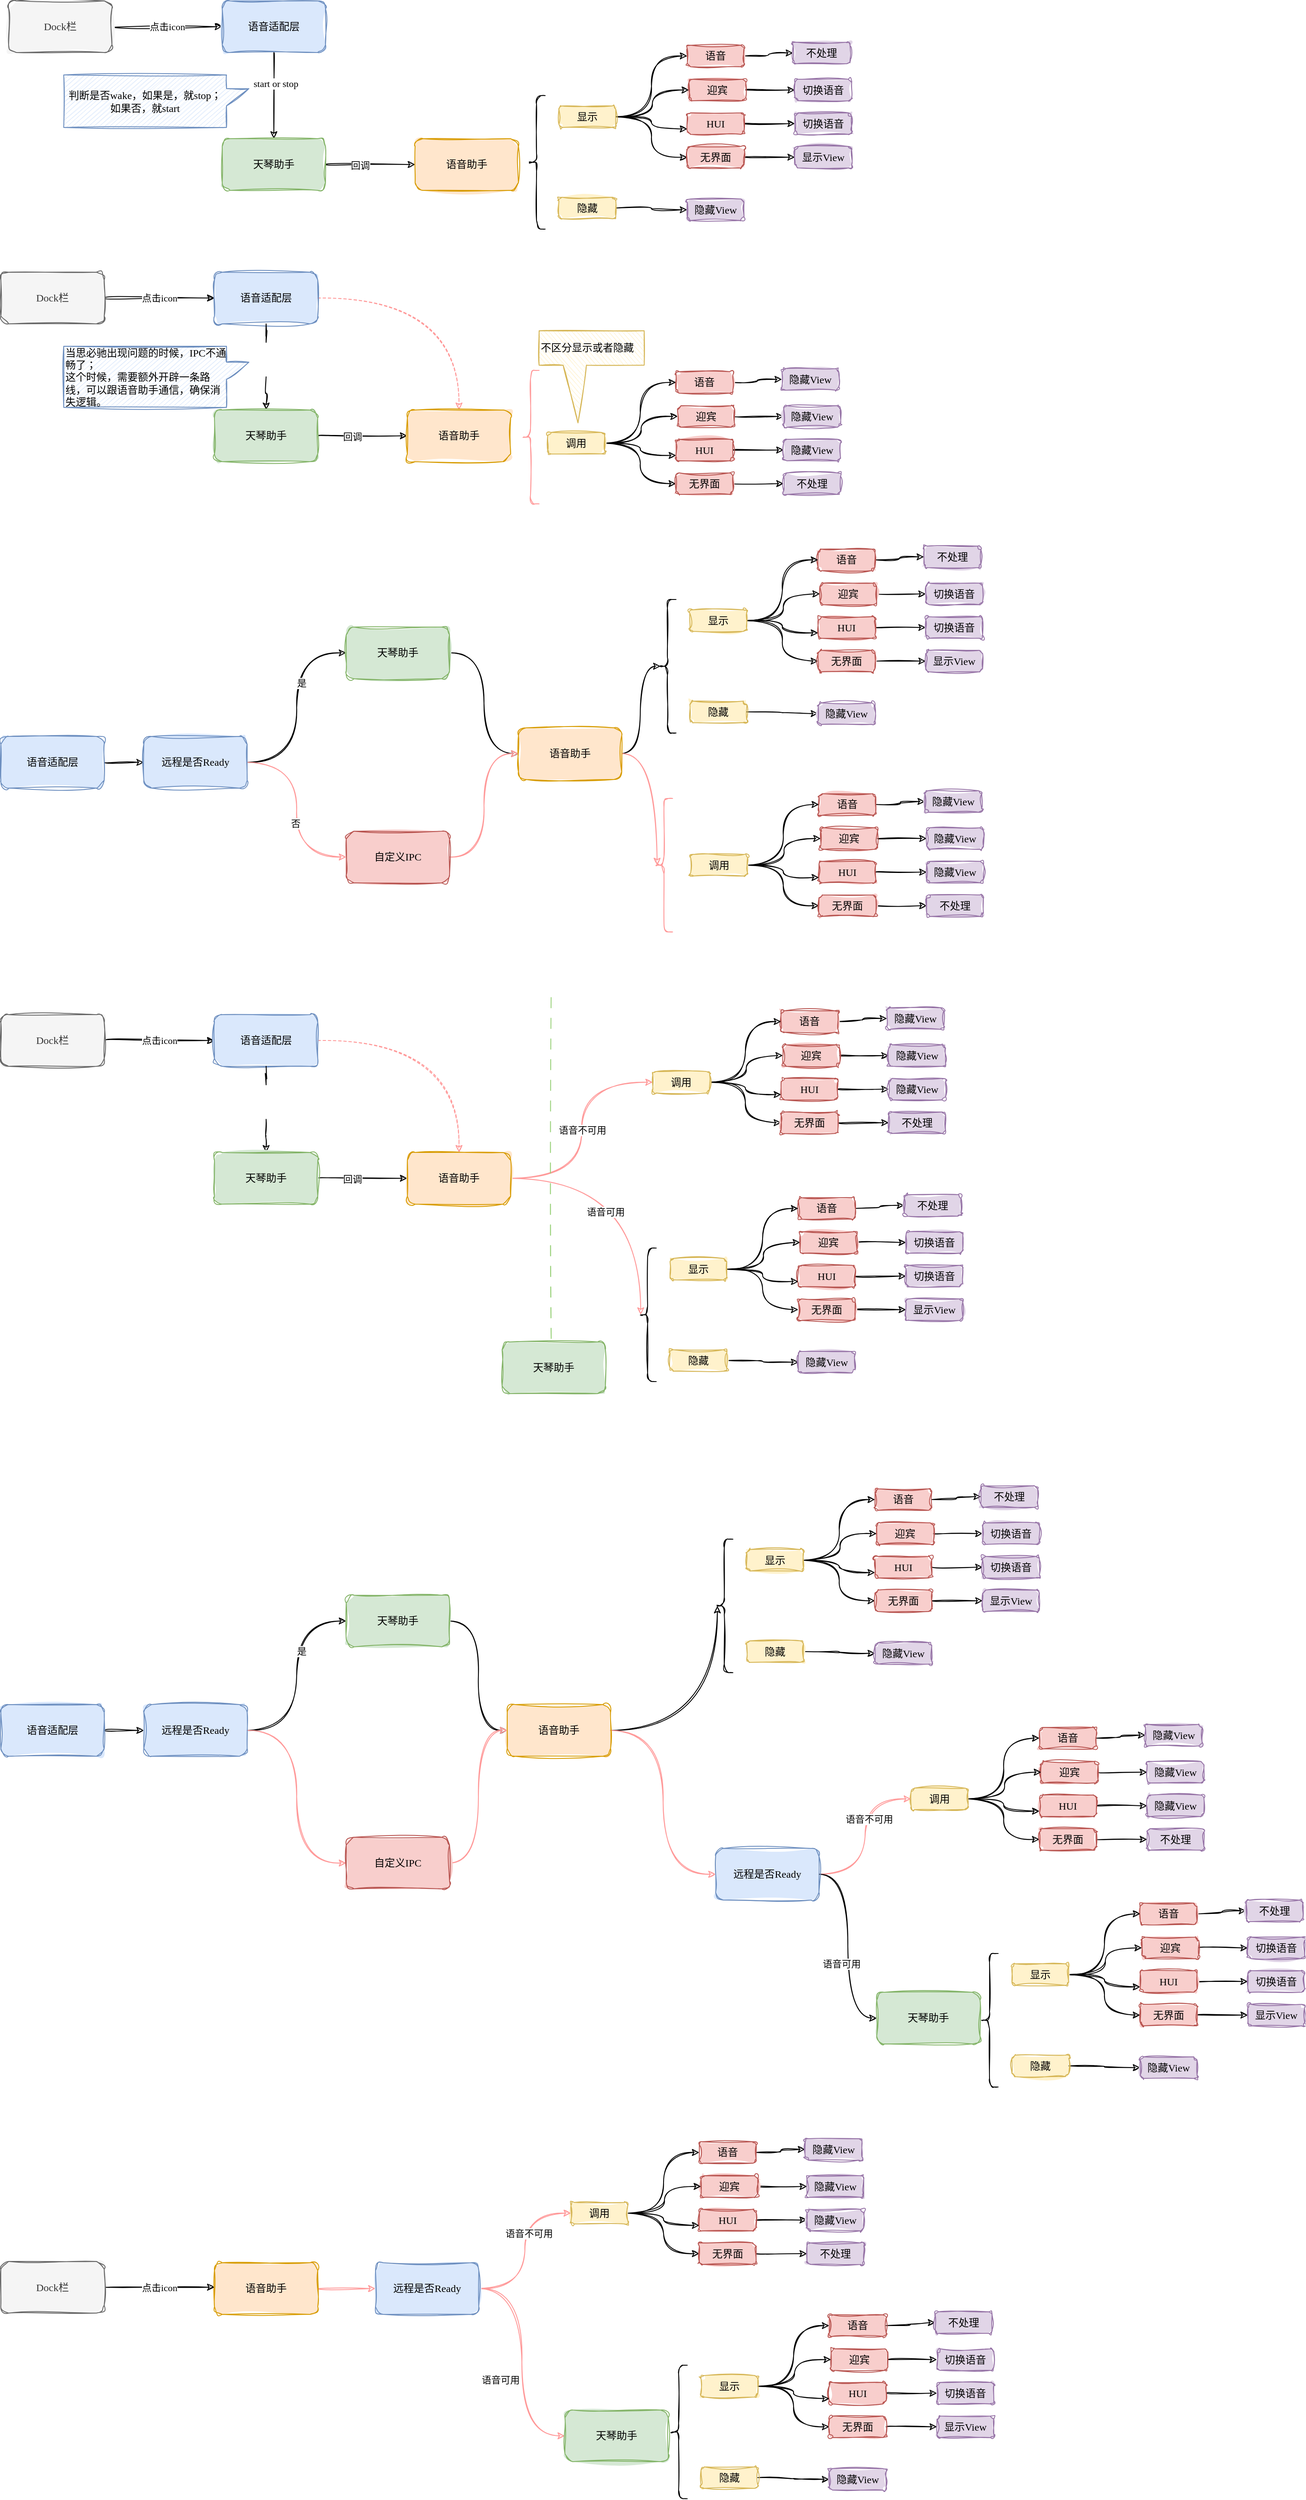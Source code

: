 <mxfile version="20.8.23" type="github">
  <diagram name="第 1 页" id="yL9H_qhpLR_tQB5QavoR">
    <mxGraphModel dx="1502" dy="678" grid="0" gridSize="10" guides="1" tooltips="1" connect="1" arrows="1" fold="1" page="0" pageScale="1" pageWidth="827" pageHeight="1169" math="0" shadow="0">
      <root>
        <mxCell id="0" />
        <mxCell id="1" parent="0" />
        <mxCell id="fH1kUX0DgGbrLvZ_6lLT-5" value="点击icon" style="edgeStyle=orthogonalEdgeStyle;orthogonalLoop=1;jettySize=auto;html=1;exitX=1;exitY=0.5;exitDx=0;exitDy=0;entryX=0;entryY=0.5;entryDx=0;entryDy=0;fontFamily=Comic Sans MS;sketch=1;curveFitting=1;jiggle=2;curved=1;" edge="1" parent="1" source="fH1kUX0DgGbrLvZ_6lLT-1" target="fH1kUX0DgGbrLvZ_6lLT-2">
          <mxGeometry relative="1" as="geometry" />
        </mxCell>
        <mxCell id="fH1kUX0DgGbrLvZ_6lLT-1" value="Dock栏" style="rounded=1;whiteSpace=wrap;html=1;sketch=1;curveFitting=1;jiggle=2;fontFamily=Comic Sans MS;fillColor=#f5f5f5;fontColor=#333333;strokeColor=#666666;fillStyle=solid;" vertex="1" parent="1">
          <mxGeometry x="28" y="216" width="120" height="60" as="geometry" />
        </mxCell>
        <mxCell id="fH1kUX0DgGbrLvZ_6lLT-6" style="edgeStyle=orthogonalEdgeStyle;curved=1;sketch=1;orthogonalLoop=1;jettySize=auto;html=1;exitX=0.5;exitY=1;exitDx=0;exitDy=0;fontFamily=Comic Sans MS;" edge="1" parent="1" source="fH1kUX0DgGbrLvZ_6lLT-2" target="fH1kUX0DgGbrLvZ_6lLT-3">
          <mxGeometry relative="1" as="geometry" />
        </mxCell>
        <mxCell id="fH1kUX0DgGbrLvZ_6lLT-7" value="start or stop" style="edgeLabel;html=1;align=center;verticalAlign=middle;resizable=0;points=[];fontFamily=Comic Sans MS;" vertex="1" connectable="0" parent="fH1kUX0DgGbrLvZ_6lLT-6">
          <mxGeometry x="-0.28" y="2" relative="1" as="geometry">
            <mxPoint as="offset" />
          </mxGeometry>
        </mxCell>
        <mxCell id="fH1kUX0DgGbrLvZ_6lLT-2" value="语音适配层" style="rounded=1;whiteSpace=wrap;html=1;sketch=1;curveFitting=1;jiggle=2;fontFamily=Comic Sans MS;fillColor=#dae8fc;strokeColor=#6c8ebf;fillStyle=solid;" vertex="1" parent="1">
          <mxGeometry x="276" y="216" width="120" height="60" as="geometry" />
        </mxCell>
        <mxCell id="fH1kUX0DgGbrLvZ_6lLT-8" style="edgeStyle=orthogonalEdgeStyle;curved=1;sketch=1;orthogonalLoop=1;jettySize=auto;html=1;exitX=1;exitY=0.5;exitDx=0;exitDy=0;entryX=0;entryY=0.5;entryDx=0;entryDy=0;fontFamily=Comic Sans MS;" edge="1" parent="1" source="fH1kUX0DgGbrLvZ_6lLT-3" target="fH1kUX0DgGbrLvZ_6lLT-4">
          <mxGeometry relative="1" as="geometry" />
        </mxCell>
        <mxCell id="fH1kUX0DgGbrLvZ_6lLT-9" value="回调" style="edgeLabel;html=1;align=center;verticalAlign=middle;resizable=0;points=[];fontFamily=Comic Sans MS;" vertex="1" connectable="0" parent="fH1kUX0DgGbrLvZ_6lLT-8">
          <mxGeometry x="-0.231" y="-1" relative="1" as="geometry">
            <mxPoint as="offset" />
          </mxGeometry>
        </mxCell>
        <mxCell id="fH1kUX0DgGbrLvZ_6lLT-3" value="天琴助手" style="rounded=1;whiteSpace=wrap;html=1;sketch=1;curveFitting=1;jiggle=2;fontFamily=Comic Sans MS;fillColor=#d5e8d4;strokeColor=#82b366;fillStyle=solid;" vertex="1" parent="1">
          <mxGeometry x="276" y="376" width="120" height="60" as="geometry" />
        </mxCell>
        <mxCell id="fH1kUX0DgGbrLvZ_6lLT-4" value="语音助手" style="rounded=1;whiteSpace=wrap;html=1;sketch=1;curveFitting=1;jiggle=2;fontFamily=Comic Sans MS;fillColor=#ffe6cc;strokeColor=#d79b00;fillStyle=solid;" vertex="1" parent="1">
          <mxGeometry x="500" y="376" width="120" height="60" as="geometry" />
        </mxCell>
        <mxCell id="fH1kUX0DgGbrLvZ_6lLT-10" value="判断是否wake，如果是，就stop；如果否，就start" style="shape=callout;whiteSpace=wrap;html=1;perimeter=calloutPerimeter;sketch=1;fillStyle=auto;fontFamily=Comic Sans MS;fillColor=#dae8fc;strokeColor=#6c8ebf;direction=north;flipV=1;size=26;position=0.26;position2=0.26;" vertex="1" parent="1">
          <mxGeometry x="92" y="302" width="215" height="61" as="geometry" />
        </mxCell>
        <mxCell id="fH1kUX0DgGbrLvZ_6lLT-12" value="" style="shape=curlyBracket;whiteSpace=wrap;html=1;rounded=1;labelPosition=left;verticalLabelPosition=middle;align=right;verticalAlign=middle;sketch=1;fillStyle=auto;fontFamily=Comic Sans MS;" vertex="1" parent="1">
          <mxGeometry x="631" y="326" width="20" height="155" as="geometry" />
        </mxCell>
        <mxCell id="fH1kUX0DgGbrLvZ_6lLT-102" style="edgeStyle=orthogonalEdgeStyle;curved=1;sketch=1;orthogonalLoop=1;jettySize=auto;html=1;exitX=1;exitY=0.5;exitDx=0;exitDy=0;entryX=0;entryY=0.5;entryDx=0;entryDy=0;strokeColor=#000000;fontFamily=Comic Sans MS;" edge="1" parent="1" source="fH1kUX0DgGbrLvZ_6lLT-13" target="fH1kUX0DgGbrLvZ_6lLT-18">
          <mxGeometry relative="1" as="geometry" />
        </mxCell>
        <mxCell id="fH1kUX0DgGbrLvZ_6lLT-13" value="语音" style="rounded=1;whiteSpace=wrap;html=1;sketch=1;curveFitting=1;jiggle=2;fontFamily=Comic Sans MS;fillColor=#f8cecc;strokeColor=#b85450;fillStyle=solid;" vertex="1" parent="1">
          <mxGeometry x="816" y="267.5" width="66" height="25" as="geometry" />
        </mxCell>
        <mxCell id="fH1kUX0DgGbrLvZ_6lLT-22" style="edgeStyle=orthogonalEdgeStyle;curved=1;sketch=1;orthogonalLoop=1;jettySize=auto;html=1;exitX=1;exitY=0.5;exitDx=0;exitDy=0;fontFamily=Comic Sans MS;" edge="1" parent="1" source="fH1kUX0DgGbrLvZ_6lLT-14" target="fH1kUX0DgGbrLvZ_6lLT-20">
          <mxGeometry relative="1" as="geometry" />
        </mxCell>
        <mxCell id="fH1kUX0DgGbrLvZ_6lLT-14" value="迎宾" style="rounded=1;whiteSpace=wrap;html=1;sketch=1;curveFitting=1;jiggle=2;fontFamily=Comic Sans MS;fillColor=#f8cecc;strokeColor=#b85450;fillStyle=solid;" vertex="1" parent="1">
          <mxGeometry x="818" y="307" width="66" height="25" as="geometry" />
        </mxCell>
        <mxCell id="fH1kUX0DgGbrLvZ_6lLT-25" style="edgeStyle=orthogonalEdgeStyle;curved=1;sketch=1;orthogonalLoop=1;jettySize=auto;html=1;exitX=1;exitY=0.5;exitDx=0;exitDy=0;entryX=0;entryY=0.5;entryDx=0;entryDy=0;fontFamily=Comic Sans MS;" edge="1" parent="1" source="fH1kUX0DgGbrLvZ_6lLT-15" target="fH1kUX0DgGbrLvZ_6lLT-23">
          <mxGeometry relative="1" as="geometry" />
        </mxCell>
        <mxCell id="fH1kUX0DgGbrLvZ_6lLT-15" value="HUI" style="rounded=1;whiteSpace=wrap;html=1;sketch=1;curveFitting=1;jiggle=2;fontFamily=Comic Sans MS;fillColor=#f8cecc;strokeColor=#b85450;fillStyle=solid;" vertex="1" parent="1">
          <mxGeometry x="816" y="346" width="66" height="25" as="geometry" />
        </mxCell>
        <mxCell id="fH1kUX0DgGbrLvZ_6lLT-18" value="不处理" style="rounded=1;whiteSpace=wrap;html=1;sketch=1;curveFitting=1;jiggle=2;fontFamily=Comic Sans MS;fillColor=#e1d5e7;strokeColor=#9673a6;fillStyle=solid;" vertex="1" parent="1">
          <mxGeometry x="939" y="264" width="66" height="25" as="geometry" />
        </mxCell>
        <mxCell id="fH1kUX0DgGbrLvZ_6lLT-20" value="切换语音" style="rounded=1;whiteSpace=wrap;html=1;sketch=1;curveFitting=1;jiggle=2;fontFamily=Comic Sans MS;fillColor=#e1d5e7;strokeColor=#9673a6;fillStyle=solid;" vertex="1" parent="1">
          <mxGeometry x="941" y="307" width="66" height="25" as="geometry" />
        </mxCell>
        <mxCell id="fH1kUX0DgGbrLvZ_6lLT-23" value="切换语音" style="rounded=1;whiteSpace=wrap;html=1;sketch=1;curveFitting=1;jiggle=2;fontFamily=Comic Sans MS;fillColor=#e1d5e7;strokeColor=#9673a6;fillStyle=solid;" vertex="1" parent="1">
          <mxGeometry x="941" y="346" width="66" height="25" as="geometry" />
        </mxCell>
        <mxCell id="fH1kUX0DgGbrLvZ_6lLT-27" value="点击icon" style="edgeStyle=orthogonalEdgeStyle;orthogonalLoop=1;jettySize=auto;html=1;exitX=1;exitY=0.5;exitDx=0;exitDy=0;entryX=0;entryY=0.5;entryDx=0;entryDy=0;fontFamily=Comic Sans MS;sketch=1;curveFitting=1;jiggle=2;curved=1;" edge="1" parent="1" source="fH1kUX0DgGbrLvZ_6lLT-28" target="fH1kUX0DgGbrLvZ_6lLT-31">
          <mxGeometry relative="1" as="geometry" />
        </mxCell>
        <mxCell id="fH1kUX0DgGbrLvZ_6lLT-28" value="Dock栏" style="rounded=1;whiteSpace=wrap;html=1;sketch=1;curveFitting=1;jiggle=2;fontFamily=Comic Sans MS;fillColor=#f5f5f5;fontColor=#333333;strokeColor=#666666;fillStyle=solid;" vertex="1" parent="1">
          <mxGeometry x="19" y="531" width="120" height="60" as="geometry" />
        </mxCell>
        <mxCell id="fH1kUX0DgGbrLvZ_6lLT-29" style="edgeStyle=orthogonalEdgeStyle;curved=1;sketch=1;orthogonalLoop=1;jettySize=auto;html=1;exitX=0.5;exitY=1;exitDx=0;exitDy=0;fontFamily=Comic Sans MS;startArrow=none;" edge="1" parent="1" source="fH1kUX0DgGbrLvZ_6lLT-66" target="fH1kUX0DgGbrLvZ_6lLT-34">
          <mxGeometry relative="1" as="geometry" />
        </mxCell>
        <mxCell id="fH1kUX0DgGbrLvZ_6lLT-50" style="edgeStyle=orthogonalEdgeStyle;curved=1;sketch=1;orthogonalLoop=1;jettySize=auto;html=1;exitX=1;exitY=0.5;exitDx=0;exitDy=0;entryX=0.5;entryY=0;entryDx=0;entryDy=0;fontFamily=Comic Sans MS;dashed=1;fillColor=#f8cecc;strokeColor=#FF9999;" edge="1" parent="1" source="fH1kUX0DgGbrLvZ_6lLT-31" target="fH1kUX0DgGbrLvZ_6lLT-35">
          <mxGeometry relative="1" as="geometry" />
        </mxCell>
        <mxCell id="fH1kUX0DgGbrLvZ_6lLT-31" value="语音适配层" style="rounded=1;whiteSpace=wrap;html=1;sketch=1;curveFitting=1;jiggle=2;fontFamily=Comic Sans MS;fillColor=#dae8fc;strokeColor=#6c8ebf;fillStyle=solid;" vertex="1" parent="1">
          <mxGeometry x="267" y="531" width="120" height="60" as="geometry" />
        </mxCell>
        <mxCell id="fH1kUX0DgGbrLvZ_6lLT-32" style="edgeStyle=orthogonalEdgeStyle;curved=1;sketch=1;orthogonalLoop=1;jettySize=auto;html=1;exitX=1;exitY=0.5;exitDx=0;exitDy=0;entryX=0;entryY=0.5;entryDx=0;entryDy=0;fontFamily=Comic Sans MS;" edge="1" parent="1" source="fH1kUX0DgGbrLvZ_6lLT-34" target="fH1kUX0DgGbrLvZ_6lLT-35">
          <mxGeometry relative="1" as="geometry" />
        </mxCell>
        <mxCell id="fH1kUX0DgGbrLvZ_6lLT-33" value="回调" style="edgeLabel;html=1;align=center;verticalAlign=middle;resizable=0;points=[];fontFamily=Comic Sans MS;" vertex="1" connectable="0" parent="fH1kUX0DgGbrLvZ_6lLT-32">
          <mxGeometry x="-0.231" y="-1" relative="1" as="geometry">
            <mxPoint as="offset" />
          </mxGeometry>
        </mxCell>
        <mxCell id="fH1kUX0DgGbrLvZ_6lLT-34" value="天琴助手" style="rounded=1;whiteSpace=wrap;html=1;sketch=1;curveFitting=1;jiggle=2;fontFamily=Comic Sans MS;fillColor=#d5e8d4;strokeColor=#82b366;fillStyle=solid;" vertex="1" parent="1">
          <mxGeometry x="267" y="691" width="120" height="60" as="geometry" />
        </mxCell>
        <mxCell id="fH1kUX0DgGbrLvZ_6lLT-35" value="语音助手" style="rounded=1;whiteSpace=wrap;html=1;sketch=1;curveFitting=1;jiggle=2;fontFamily=Comic Sans MS;fillColor=#ffe6cc;strokeColor=#d79b00;fillStyle=solid;" vertex="1" parent="1">
          <mxGeometry x="491" y="691" width="120" height="60" as="geometry" />
        </mxCell>
        <mxCell id="fH1kUX0DgGbrLvZ_6lLT-54" value="" style="shape=curlyBracket;whiteSpace=wrap;html=1;rounded=1;labelPosition=left;verticalLabelPosition=middle;align=right;verticalAlign=middle;sketch=1;fillStyle=auto;fontFamily=Comic Sans MS;strokeColor=#FF9999;" vertex="1" parent="1">
          <mxGeometry x="624" y="645" width="20" height="155" as="geometry" />
        </mxCell>
        <mxCell id="fH1kUX0DgGbrLvZ_6lLT-67" value="" style="edgeStyle=orthogonalEdgeStyle;curved=1;sketch=1;orthogonalLoop=1;jettySize=auto;html=1;exitX=0.5;exitY=1;exitDx=0;exitDy=0;fontFamily=Comic Sans MS;endArrow=none;" edge="1" parent="1" source="fH1kUX0DgGbrLvZ_6lLT-31" target="fH1kUX0DgGbrLvZ_6lLT-66">
          <mxGeometry relative="1" as="geometry">
            <mxPoint x="327" y="591" as="sourcePoint" />
            <mxPoint x="327" y="691" as="targetPoint" />
          </mxGeometry>
        </mxCell>
        <mxCell id="fH1kUX0DgGbrLvZ_6lLT-66" value="" style="shape=image;html=1;verticalAlign=top;verticalLabelPosition=bottom;labelBackgroundColor=#ffffff;imageAspect=0;aspect=fixed;image=https://cdn2.iconfinder.com/data/icons/essential-web-1-1/50/close-cross-error-wrong-reject-128.png;sketch=1;fillStyle=auto;fontFamily=Comic Sans MS;" vertex="1" parent="1">
          <mxGeometry x="307" y="612.5" width="40" height="40" as="geometry" />
        </mxCell>
        <mxCell id="fH1kUX0DgGbrLvZ_6lLT-69" value="当思必驰出现问题的时候，IPC不通畅了；&lt;br&gt;这个时候，需要额外开辟一条路线，可以跟语音助手通信，确保消失逻辑。" style="shape=callout;whiteSpace=wrap;html=1;perimeter=calloutPerimeter;sketch=1;fillStyle=auto;fontFamily=Comic Sans MS;fillColor=#dae8fc;strokeColor=#6c8ebf;direction=north;flipV=1;size=26;position=0.26;position2=0.26;align=left;" vertex="1" parent="1">
          <mxGeometry x="92" y="617" width="215" height="71" as="geometry" />
        </mxCell>
        <mxCell id="fH1kUX0DgGbrLvZ_6lLT-74" style="edgeStyle=orthogonalEdgeStyle;curved=1;sketch=1;orthogonalLoop=1;jettySize=auto;html=1;exitX=1;exitY=0.5;exitDx=0;exitDy=0;entryX=0;entryY=0.5;entryDx=0;entryDy=0;strokeColor=#000000;fontFamily=Comic Sans MS;" edge="1" parent="1" source="fH1kUX0DgGbrLvZ_6lLT-70" target="fH1kUX0DgGbrLvZ_6lLT-71">
          <mxGeometry relative="1" as="geometry" />
        </mxCell>
        <mxCell id="fH1kUX0DgGbrLvZ_6lLT-70" value="语音适配层" style="rounded=1;whiteSpace=wrap;html=1;sketch=1;curveFitting=1;jiggle=2;fontFamily=Comic Sans MS;fillColor=#dae8fc;strokeColor=#6c8ebf;fillStyle=solid;" vertex="1" parent="1">
          <mxGeometry x="19" y="1070" width="120" height="60" as="geometry" />
        </mxCell>
        <mxCell id="fH1kUX0DgGbrLvZ_6lLT-75" style="edgeStyle=orthogonalEdgeStyle;curved=1;sketch=1;orthogonalLoop=1;jettySize=auto;html=1;exitX=1;exitY=0.5;exitDx=0;exitDy=0;entryX=0;entryY=0.5;entryDx=0;entryDy=0;strokeColor=#000000;fontFamily=Comic Sans MS;" edge="1" parent="1" source="fH1kUX0DgGbrLvZ_6lLT-71" target="fH1kUX0DgGbrLvZ_6lLT-72">
          <mxGeometry relative="1" as="geometry" />
        </mxCell>
        <mxCell id="fH1kUX0DgGbrLvZ_6lLT-77" value="是" style="edgeLabel;html=1;align=center;verticalAlign=middle;resizable=0;points=[];fontFamily=Comic Sans MS;" vertex="1" connectable="0" parent="fH1kUX0DgGbrLvZ_6lLT-75">
          <mxGeometry x="0.247" y="-5" relative="1" as="geometry">
            <mxPoint y="1" as="offset" />
          </mxGeometry>
        </mxCell>
        <mxCell id="fH1kUX0DgGbrLvZ_6lLT-377" style="edgeStyle=orthogonalEdgeStyle;curved=1;sketch=1;orthogonalLoop=1;jettySize=auto;html=1;exitX=1;exitY=0.5;exitDx=0;exitDy=0;entryX=0;entryY=0.5;entryDx=0;entryDy=0;strokeColor=#FF9999;fontFamily=Comic Sans MS;" edge="1" parent="1" source="fH1kUX0DgGbrLvZ_6lLT-71" target="fH1kUX0DgGbrLvZ_6lLT-376">
          <mxGeometry relative="1" as="geometry" />
        </mxCell>
        <mxCell id="fH1kUX0DgGbrLvZ_6lLT-378" value="否" style="edgeLabel;html=1;align=center;verticalAlign=middle;resizable=0;points=[];fontFamily=Comic Sans MS;" vertex="1" connectable="0" parent="fH1kUX0DgGbrLvZ_6lLT-377">
          <mxGeometry x="0.136" y="-2" relative="1" as="geometry">
            <mxPoint as="offset" />
          </mxGeometry>
        </mxCell>
        <mxCell id="fH1kUX0DgGbrLvZ_6lLT-71" value="远程是否Ready" style="rounded=1;whiteSpace=wrap;html=1;sketch=1;curveFitting=1;jiggle=2;fontFamily=Comic Sans MS;fillColor=#dae8fc;strokeColor=#6c8ebf;fillStyle=solid;" vertex="1" parent="1">
          <mxGeometry x="185" y="1070" width="120" height="60" as="geometry" />
        </mxCell>
        <mxCell id="fH1kUX0DgGbrLvZ_6lLT-379" style="edgeStyle=orthogonalEdgeStyle;curved=1;sketch=1;orthogonalLoop=1;jettySize=auto;html=1;exitX=1;exitY=0.5;exitDx=0;exitDy=0;entryX=0;entryY=0.5;entryDx=0;entryDy=0;strokeColor=#000000;fontFamily=Comic Sans MS;" edge="1" parent="1" source="fH1kUX0DgGbrLvZ_6lLT-72" target="fH1kUX0DgGbrLvZ_6lLT-73">
          <mxGeometry relative="1" as="geometry" />
        </mxCell>
        <mxCell id="fH1kUX0DgGbrLvZ_6lLT-72" value="天琴助手" style="rounded=1;whiteSpace=wrap;html=1;sketch=1;curveFitting=1;jiggle=2;fontFamily=Comic Sans MS;fillColor=#d5e8d4;strokeColor=#82b366;fillStyle=solid;" vertex="1" parent="1">
          <mxGeometry x="420" y="943" width="120" height="60" as="geometry" />
        </mxCell>
        <mxCell id="fH1kUX0DgGbrLvZ_6lLT-381" style="edgeStyle=orthogonalEdgeStyle;curved=1;sketch=1;orthogonalLoop=1;jettySize=auto;html=1;exitX=1;exitY=0.5;exitDx=0;exitDy=0;entryX=0.1;entryY=0.5;entryDx=0;entryDy=0;entryPerimeter=0;strokeColor=#000000;fontFamily=Comic Sans MS;" edge="1" parent="1" source="fH1kUX0DgGbrLvZ_6lLT-73" target="fH1kUX0DgGbrLvZ_6lLT-113">
          <mxGeometry relative="1" as="geometry" />
        </mxCell>
        <mxCell id="fH1kUX0DgGbrLvZ_6lLT-382" style="edgeStyle=orthogonalEdgeStyle;curved=1;sketch=1;orthogonalLoop=1;jettySize=auto;html=1;exitX=1;exitY=0.5;exitDx=0;exitDy=0;entryX=0.1;entryY=0.5;entryDx=0;entryDy=0;entryPerimeter=0;strokeColor=#FF9999;fontFamily=Comic Sans MS;" edge="1" parent="1" source="fH1kUX0DgGbrLvZ_6lLT-73" target="fH1kUX0DgGbrLvZ_6lLT-78">
          <mxGeometry relative="1" as="geometry" />
        </mxCell>
        <mxCell id="fH1kUX0DgGbrLvZ_6lLT-73" value="语音助手" style="rounded=1;whiteSpace=wrap;html=1;sketch=1;curveFitting=1;jiggle=2;fontFamily=Comic Sans MS;fillColor=#ffe6cc;strokeColor=#d79b00;fillStyle=solid;" vertex="1" parent="1">
          <mxGeometry x="620" y="1060" width="120" height="60" as="geometry" />
        </mxCell>
        <mxCell id="fH1kUX0DgGbrLvZ_6lLT-78" value="" style="shape=curlyBracket;whiteSpace=wrap;html=1;rounded=1;labelPosition=left;verticalLabelPosition=middle;align=right;verticalAlign=middle;sketch=1;fillStyle=auto;fontFamily=Comic Sans MS;strokeColor=#FF9999;" vertex="1" parent="1">
          <mxGeometry x="779" y="1142" width="20" height="155" as="geometry" />
        </mxCell>
        <mxCell id="fH1kUX0DgGbrLvZ_6lLT-103" style="edgeStyle=orthogonalEdgeStyle;curved=1;sketch=1;orthogonalLoop=1;jettySize=auto;html=1;exitX=1;exitY=0.5;exitDx=0;exitDy=0;entryX=0;entryY=0.5;entryDx=0;entryDy=0;strokeColor=#000000;fontFamily=Comic Sans MS;" edge="1" parent="1" source="fH1kUX0DgGbrLvZ_6lLT-100" target="fH1kUX0DgGbrLvZ_6lLT-13">
          <mxGeometry relative="1" as="geometry" />
        </mxCell>
        <mxCell id="fH1kUX0DgGbrLvZ_6lLT-104" style="edgeStyle=orthogonalEdgeStyle;curved=1;sketch=1;orthogonalLoop=1;jettySize=auto;html=1;exitX=1;exitY=0.5;exitDx=0;exitDy=0;entryX=0;entryY=0.5;entryDx=0;entryDy=0;strokeColor=#000000;fontFamily=Comic Sans MS;" edge="1" parent="1" source="fH1kUX0DgGbrLvZ_6lLT-100" target="fH1kUX0DgGbrLvZ_6lLT-14">
          <mxGeometry relative="1" as="geometry" />
        </mxCell>
        <mxCell id="fH1kUX0DgGbrLvZ_6lLT-105" style="edgeStyle=orthogonalEdgeStyle;curved=1;sketch=1;orthogonalLoop=1;jettySize=auto;html=1;exitX=1;exitY=0.5;exitDx=0;exitDy=0;entryX=0;entryY=0.75;entryDx=0;entryDy=0;strokeColor=#000000;fontFamily=Comic Sans MS;" edge="1" parent="1" source="fH1kUX0DgGbrLvZ_6lLT-100" target="fH1kUX0DgGbrLvZ_6lLT-15">
          <mxGeometry relative="1" as="geometry" />
        </mxCell>
        <mxCell id="fH1kUX0DgGbrLvZ_6lLT-109" style="edgeStyle=orthogonalEdgeStyle;curved=1;sketch=1;orthogonalLoop=1;jettySize=auto;html=1;exitX=1;exitY=0.5;exitDx=0;exitDy=0;entryX=0;entryY=0.5;entryDx=0;entryDy=0;strokeColor=#000000;fontFamily=Comic Sans MS;" edge="1" parent="1" source="fH1kUX0DgGbrLvZ_6lLT-100" target="fH1kUX0DgGbrLvZ_6lLT-108">
          <mxGeometry relative="1" as="geometry" />
        </mxCell>
        <mxCell id="fH1kUX0DgGbrLvZ_6lLT-100" value="显示" style="rounded=1;whiteSpace=wrap;html=1;sketch=1;curveFitting=1;jiggle=2;fontFamily=Comic Sans MS;fillColor=#fff2cc;strokeColor=#d6b656;fillStyle=solid;" vertex="1" parent="1">
          <mxGeometry x="667" y="338" width="66" height="25" as="geometry" />
        </mxCell>
        <mxCell id="fH1kUX0DgGbrLvZ_6lLT-112" style="edgeStyle=orthogonalEdgeStyle;curved=1;sketch=1;orthogonalLoop=1;jettySize=auto;html=1;exitX=1;exitY=0.5;exitDx=0;exitDy=0;strokeColor=#000000;fontFamily=Comic Sans MS;" edge="1" parent="1" source="fH1kUX0DgGbrLvZ_6lLT-101" target="fH1kUX0DgGbrLvZ_6lLT-106">
          <mxGeometry relative="1" as="geometry" />
        </mxCell>
        <mxCell id="fH1kUX0DgGbrLvZ_6lLT-101" value="隐藏" style="rounded=1;whiteSpace=wrap;html=1;sketch=1;curveFitting=1;jiggle=2;fontFamily=Comic Sans MS;fillColor=#fff2cc;strokeColor=#d6b656;fillStyle=solid;" vertex="1" parent="1">
          <mxGeometry x="667" y="444" width="66" height="25" as="geometry" />
        </mxCell>
        <mxCell id="fH1kUX0DgGbrLvZ_6lLT-106" value="隐藏View" style="rounded=1;whiteSpace=wrap;html=1;sketch=1;curveFitting=1;jiggle=2;fontFamily=Comic Sans MS;fillColor=#e1d5e7;strokeColor=#9673a6;fillStyle=solid;" vertex="1" parent="1">
          <mxGeometry x="816" y="446" width="66" height="25" as="geometry" />
        </mxCell>
        <mxCell id="fH1kUX0DgGbrLvZ_6lLT-111" style="edgeStyle=orthogonalEdgeStyle;curved=1;sketch=1;orthogonalLoop=1;jettySize=auto;html=1;exitX=1;exitY=0.5;exitDx=0;exitDy=0;strokeColor=#000000;fontFamily=Comic Sans MS;" edge="1" parent="1" source="fH1kUX0DgGbrLvZ_6lLT-108" target="fH1kUX0DgGbrLvZ_6lLT-110">
          <mxGeometry relative="1" as="geometry" />
        </mxCell>
        <mxCell id="fH1kUX0DgGbrLvZ_6lLT-108" value="无界面" style="rounded=1;whiteSpace=wrap;html=1;sketch=1;curveFitting=1;jiggle=2;fontFamily=Comic Sans MS;fillColor=#f8cecc;strokeColor=#b85450;fillStyle=solid;" vertex="1" parent="1">
          <mxGeometry x="816" y="385" width="66" height="25" as="geometry" />
        </mxCell>
        <mxCell id="fH1kUX0DgGbrLvZ_6lLT-110" value="显示View" style="rounded=1;whiteSpace=wrap;html=1;sketch=1;curveFitting=1;jiggle=2;fontFamily=Comic Sans MS;fillColor=#e1d5e7;strokeColor=#9673a6;fillStyle=solid;" vertex="1" parent="1">
          <mxGeometry x="941" y="385" width="66" height="25" as="geometry" />
        </mxCell>
        <mxCell id="fH1kUX0DgGbrLvZ_6lLT-113" value="" style="shape=curlyBracket;whiteSpace=wrap;html=1;rounded=1;labelPosition=left;verticalLabelPosition=middle;align=right;verticalAlign=middle;sketch=1;fillStyle=auto;fontFamily=Comic Sans MS;" vertex="1" parent="1">
          <mxGeometry x="783" y="911" width="20" height="155" as="geometry" />
        </mxCell>
        <mxCell id="fH1kUX0DgGbrLvZ_6lLT-114" style="edgeStyle=orthogonalEdgeStyle;curved=1;sketch=1;orthogonalLoop=1;jettySize=auto;html=1;exitX=1;exitY=0.5;exitDx=0;exitDy=0;entryX=0;entryY=0.5;entryDx=0;entryDy=0;strokeColor=#000000;fontFamily=Comic Sans MS;" edge="1" parent="1" source="fH1kUX0DgGbrLvZ_6lLT-115" target="fH1kUX0DgGbrLvZ_6lLT-120">
          <mxGeometry relative="1" as="geometry" />
        </mxCell>
        <mxCell id="fH1kUX0DgGbrLvZ_6lLT-115" value="语音" style="rounded=1;whiteSpace=wrap;html=1;sketch=1;curveFitting=1;jiggle=2;fontFamily=Comic Sans MS;fillColor=#f8cecc;strokeColor=#b85450;fillStyle=solid;" vertex="1" parent="1">
          <mxGeometry x="968" y="852.5" width="66" height="25" as="geometry" />
        </mxCell>
        <mxCell id="fH1kUX0DgGbrLvZ_6lLT-116" style="edgeStyle=orthogonalEdgeStyle;curved=1;sketch=1;orthogonalLoop=1;jettySize=auto;html=1;exitX=1;exitY=0.5;exitDx=0;exitDy=0;fontFamily=Comic Sans MS;" edge="1" parent="1" source="fH1kUX0DgGbrLvZ_6lLT-117" target="fH1kUX0DgGbrLvZ_6lLT-121">
          <mxGeometry relative="1" as="geometry" />
        </mxCell>
        <mxCell id="fH1kUX0DgGbrLvZ_6lLT-117" value="迎宾" style="rounded=1;whiteSpace=wrap;html=1;sketch=1;curveFitting=1;jiggle=2;fontFamily=Comic Sans MS;fillColor=#f8cecc;strokeColor=#b85450;fillStyle=solid;" vertex="1" parent="1">
          <mxGeometry x="970" y="892" width="66" height="25" as="geometry" />
        </mxCell>
        <mxCell id="fH1kUX0DgGbrLvZ_6lLT-118" style="edgeStyle=orthogonalEdgeStyle;curved=1;sketch=1;orthogonalLoop=1;jettySize=auto;html=1;exitX=1;exitY=0.5;exitDx=0;exitDy=0;entryX=0;entryY=0.5;entryDx=0;entryDy=0;fontFamily=Comic Sans MS;" edge="1" parent="1" source="fH1kUX0DgGbrLvZ_6lLT-119" target="fH1kUX0DgGbrLvZ_6lLT-122">
          <mxGeometry relative="1" as="geometry" />
        </mxCell>
        <mxCell id="fH1kUX0DgGbrLvZ_6lLT-119" value="HUI" style="rounded=1;whiteSpace=wrap;html=1;sketch=1;curveFitting=1;jiggle=2;fontFamily=Comic Sans MS;fillColor=#f8cecc;strokeColor=#b85450;fillStyle=solid;" vertex="1" parent="1">
          <mxGeometry x="968" y="931" width="66" height="25" as="geometry" />
        </mxCell>
        <mxCell id="fH1kUX0DgGbrLvZ_6lLT-120" value="不处理" style="rounded=1;whiteSpace=wrap;html=1;sketch=1;curveFitting=1;jiggle=2;fontFamily=Comic Sans MS;fillColor=#e1d5e7;strokeColor=#9673a6;fillStyle=solid;" vertex="1" parent="1">
          <mxGeometry x="1091" y="849" width="66" height="25" as="geometry" />
        </mxCell>
        <mxCell id="fH1kUX0DgGbrLvZ_6lLT-121" value="切换语音" style="rounded=1;whiteSpace=wrap;html=1;sketch=1;curveFitting=1;jiggle=2;fontFamily=Comic Sans MS;fillColor=#e1d5e7;strokeColor=#9673a6;fillStyle=solid;" vertex="1" parent="1">
          <mxGeometry x="1093" y="892" width="66" height="25" as="geometry" />
        </mxCell>
        <mxCell id="fH1kUX0DgGbrLvZ_6lLT-122" value="切换语音" style="rounded=1;whiteSpace=wrap;html=1;sketch=1;curveFitting=1;jiggle=2;fontFamily=Comic Sans MS;fillColor=#e1d5e7;strokeColor=#9673a6;fillStyle=solid;" vertex="1" parent="1">
          <mxGeometry x="1093" y="931" width="66" height="25" as="geometry" />
        </mxCell>
        <mxCell id="fH1kUX0DgGbrLvZ_6lLT-123" style="edgeStyle=orthogonalEdgeStyle;curved=1;sketch=1;orthogonalLoop=1;jettySize=auto;html=1;exitX=1;exitY=0.5;exitDx=0;exitDy=0;entryX=0;entryY=0.5;entryDx=0;entryDy=0;strokeColor=#000000;fontFamily=Comic Sans MS;" edge="1" parent="1" source="fH1kUX0DgGbrLvZ_6lLT-127" target="fH1kUX0DgGbrLvZ_6lLT-115">
          <mxGeometry relative="1" as="geometry" />
        </mxCell>
        <mxCell id="fH1kUX0DgGbrLvZ_6lLT-124" style="edgeStyle=orthogonalEdgeStyle;curved=1;sketch=1;orthogonalLoop=1;jettySize=auto;html=1;exitX=1;exitY=0.5;exitDx=0;exitDy=0;entryX=0;entryY=0.5;entryDx=0;entryDy=0;strokeColor=#000000;fontFamily=Comic Sans MS;" edge="1" parent="1" source="fH1kUX0DgGbrLvZ_6lLT-127" target="fH1kUX0DgGbrLvZ_6lLT-117">
          <mxGeometry relative="1" as="geometry" />
        </mxCell>
        <mxCell id="fH1kUX0DgGbrLvZ_6lLT-125" style="edgeStyle=orthogonalEdgeStyle;curved=1;sketch=1;orthogonalLoop=1;jettySize=auto;html=1;exitX=1;exitY=0.5;exitDx=0;exitDy=0;entryX=0;entryY=0.75;entryDx=0;entryDy=0;strokeColor=#000000;fontFamily=Comic Sans MS;" edge="1" parent="1" source="fH1kUX0DgGbrLvZ_6lLT-127" target="fH1kUX0DgGbrLvZ_6lLT-119">
          <mxGeometry relative="1" as="geometry" />
        </mxCell>
        <mxCell id="fH1kUX0DgGbrLvZ_6lLT-126" style="edgeStyle=orthogonalEdgeStyle;curved=1;sketch=1;orthogonalLoop=1;jettySize=auto;html=1;exitX=1;exitY=0.5;exitDx=0;exitDy=0;entryX=0;entryY=0.5;entryDx=0;entryDy=0;strokeColor=#000000;fontFamily=Comic Sans MS;" edge="1" parent="1" source="fH1kUX0DgGbrLvZ_6lLT-127" target="fH1kUX0DgGbrLvZ_6lLT-132">
          <mxGeometry relative="1" as="geometry" />
        </mxCell>
        <mxCell id="fH1kUX0DgGbrLvZ_6lLT-127" value="显示" style="rounded=1;whiteSpace=wrap;html=1;sketch=1;curveFitting=1;jiggle=2;fontFamily=Comic Sans MS;fillColor=#fff2cc;strokeColor=#d6b656;fillStyle=solid;" vertex="1" parent="1">
          <mxGeometry x="819" y="923" width="66" height="25" as="geometry" />
        </mxCell>
        <mxCell id="fH1kUX0DgGbrLvZ_6lLT-128" style="edgeStyle=orthogonalEdgeStyle;curved=1;sketch=1;orthogonalLoop=1;jettySize=auto;html=1;exitX=1;exitY=0.5;exitDx=0;exitDy=0;strokeColor=#000000;fontFamily=Comic Sans MS;" edge="1" parent="1" source="fH1kUX0DgGbrLvZ_6lLT-129" target="fH1kUX0DgGbrLvZ_6lLT-130">
          <mxGeometry relative="1" as="geometry" />
        </mxCell>
        <mxCell id="fH1kUX0DgGbrLvZ_6lLT-129" value="隐藏" style="rounded=1;whiteSpace=wrap;html=1;sketch=1;curveFitting=1;jiggle=2;fontFamily=Comic Sans MS;fillColor=#fff2cc;strokeColor=#d6b656;fillStyle=solid;" vertex="1" parent="1">
          <mxGeometry x="819" y="1029" width="66" height="25" as="geometry" />
        </mxCell>
        <mxCell id="fH1kUX0DgGbrLvZ_6lLT-130" value="隐藏View" style="rounded=1;whiteSpace=wrap;html=1;sketch=1;curveFitting=1;jiggle=2;fontFamily=Comic Sans MS;fillColor=#e1d5e7;strokeColor=#9673a6;fillStyle=solid;" vertex="1" parent="1">
          <mxGeometry x="968" y="1031" width="66" height="25" as="geometry" />
        </mxCell>
        <mxCell id="fH1kUX0DgGbrLvZ_6lLT-131" style="edgeStyle=orthogonalEdgeStyle;curved=1;sketch=1;orthogonalLoop=1;jettySize=auto;html=1;exitX=1;exitY=0.5;exitDx=0;exitDy=0;strokeColor=#000000;fontFamily=Comic Sans MS;" edge="1" parent="1" source="fH1kUX0DgGbrLvZ_6lLT-132" target="fH1kUX0DgGbrLvZ_6lLT-133">
          <mxGeometry relative="1" as="geometry" />
        </mxCell>
        <mxCell id="fH1kUX0DgGbrLvZ_6lLT-132" value="无界面" style="rounded=1;whiteSpace=wrap;html=1;sketch=1;curveFitting=1;jiggle=2;fontFamily=Comic Sans MS;fillColor=#f8cecc;strokeColor=#b85450;fillStyle=solid;" vertex="1" parent="1">
          <mxGeometry x="968" y="970" width="66" height="25" as="geometry" />
        </mxCell>
        <mxCell id="fH1kUX0DgGbrLvZ_6lLT-133" value="显示View" style="rounded=1;whiteSpace=wrap;html=1;sketch=1;curveFitting=1;jiggle=2;fontFamily=Comic Sans MS;fillColor=#e1d5e7;strokeColor=#9673a6;fillStyle=solid;" vertex="1" parent="1">
          <mxGeometry x="1093" y="970" width="66" height="25" as="geometry" />
        </mxCell>
        <mxCell id="fH1kUX0DgGbrLvZ_6lLT-134" style="edgeStyle=orthogonalEdgeStyle;curved=1;sketch=1;orthogonalLoop=1;jettySize=auto;html=1;exitX=1;exitY=0.5;exitDx=0;exitDy=0;entryX=0;entryY=0.5;entryDx=0;entryDy=0;strokeColor=#000000;fontFamily=Comic Sans MS;" edge="1" parent="1" source="fH1kUX0DgGbrLvZ_6lLT-135" target="fH1kUX0DgGbrLvZ_6lLT-140">
          <mxGeometry relative="1" as="geometry" />
        </mxCell>
        <mxCell id="fH1kUX0DgGbrLvZ_6lLT-135" value="语音" style="rounded=1;whiteSpace=wrap;html=1;sketch=1;curveFitting=1;jiggle=2;fontFamily=Comic Sans MS;fillColor=#f8cecc;strokeColor=#b85450;fillStyle=solid;" vertex="1" parent="1">
          <mxGeometry x="803" y="646.5" width="66" height="25" as="geometry" />
        </mxCell>
        <mxCell id="fH1kUX0DgGbrLvZ_6lLT-136" style="edgeStyle=orthogonalEdgeStyle;curved=1;sketch=1;orthogonalLoop=1;jettySize=auto;html=1;exitX=1;exitY=0.5;exitDx=0;exitDy=0;fontFamily=Comic Sans MS;" edge="1" parent="1" source="fH1kUX0DgGbrLvZ_6lLT-137" target="fH1kUX0DgGbrLvZ_6lLT-141">
          <mxGeometry relative="1" as="geometry" />
        </mxCell>
        <mxCell id="fH1kUX0DgGbrLvZ_6lLT-137" value="迎宾" style="rounded=1;whiteSpace=wrap;html=1;sketch=1;curveFitting=1;jiggle=2;fontFamily=Comic Sans MS;fillColor=#f8cecc;strokeColor=#b85450;fillStyle=solid;" vertex="1" parent="1">
          <mxGeometry x="805" y="686" width="66" height="25" as="geometry" />
        </mxCell>
        <mxCell id="fH1kUX0DgGbrLvZ_6lLT-138" style="edgeStyle=orthogonalEdgeStyle;curved=1;sketch=1;orthogonalLoop=1;jettySize=auto;html=1;exitX=1;exitY=0.5;exitDx=0;exitDy=0;entryX=0;entryY=0.5;entryDx=0;entryDy=0;fontFamily=Comic Sans MS;" edge="1" parent="1" source="fH1kUX0DgGbrLvZ_6lLT-139" target="fH1kUX0DgGbrLvZ_6lLT-142">
          <mxGeometry relative="1" as="geometry" />
        </mxCell>
        <mxCell id="fH1kUX0DgGbrLvZ_6lLT-139" value="HUI" style="rounded=1;whiteSpace=wrap;html=1;sketch=1;curveFitting=1;jiggle=2;fontFamily=Comic Sans MS;fillColor=#f8cecc;strokeColor=#b85450;fillStyle=solid;" vertex="1" parent="1">
          <mxGeometry x="803" y="725" width="66" height="25" as="geometry" />
        </mxCell>
        <mxCell id="fH1kUX0DgGbrLvZ_6lLT-140" value="隐藏View" style="rounded=1;whiteSpace=wrap;html=1;sketch=1;curveFitting=1;jiggle=2;fontFamily=Comic Sans MS;fillColor=#e1d5e7;strokeColor=#9673a6;fillStyle=solid;" vertex="1" parent="1">
          <mxGeometry x="926" y="643" width="66" height="25" as="geometry" />
        </mxCell>
        <mxCell id="fH1kUX0DgGbrLvZ_6lLT-141" value="隐藏View" style="rounded=1;whiteSpace=wrap;html=1;sketch=1;curveFitting=1;jiggle=2;fontFamily=Comic Sans MS;fillColor=#e1d5e7;strokeColor=#9673a6;fillStyle=solid;" vertex="1" parent="1">
          <mxGeometry x="928" y="686" width="66" height="25" as="geometry" />
        </mxCell>
        <mxCell id="fH1kUX0DgGbrLvZ_6lLT-142" value="隐藏View" style="rounded=1;whiteSpace=wrap;html=1;sketch=1;curveFitting=1;jiggle=2;fontFamily=Comic Sans MS;fillColor=#e1d5e7;strokeColor=#9673a6;fillStyle=solid;" vertex="1" parent="1">
          <mxGeometry x="928" y="725" width="66" height="25" as="geometry" />
        </mxCell>
        <mxCell id="fH1kUX0DgGbrLvZ_6lLT-143" style="edgeStyle=orthogonalEdgeStyle;curved=1;sketch=1;orthogonalLoop=1;jettySize=auto;html=1;exitX=1;exitY=0.5;exitDx=0;exitDy=0;entryX=0;entryY=0.5;entryDx=0;entryDy=0;strokeColor=#000000;fontFamily=Comic Sans MS;" edge="1" parent="1" source="fH1kUX0DgGbrLvZ_6lLT-147" target="fH1kUX0DgGbrLvZ_6lLT-135">
          <mxGeometry relative="1" as="geometry" />
        </mxCell>
        <mxCell id="fH1kUX0DgGbrLvZ_6lLT-144" style="edgeStyle=orthogonalEdgeStyle;curved=1;sketch=1;orthogonalLoop=1;jettySize=auto;html=1;exitX=1;exitY=0.5;exitDx=0;exitDy=0;entryX=0;entryY=0.5;entryDx=0;entryDy=0;strokeColor=#000000;fontFamily=Comic Sans MS;" edge="1" parent="1" source="fH1kUX0DgGbrLvZ_6lLT-147" target="fH1kUX0DgGbrLvZ_6lLT-137">
          <mxGeometry relative="1" as="geometry" />
        </mxCell>
        <mxCell id="fH1kUX0DgGbrLvZ_6lLT-145" style="edgeStyle=orthogonalEdgeStyle;curved=1;sketch=1;orthogonalLoop=1;jettySize=auto;html=1;exitX=1;exitY=0.5;exitDx=0;exitDy=0;entryX=0;entryY=0.75;entryDx=0;entryDy=0;strokeColor=#000000;fontFamily=Comic Sans MS;" edge="1" parent="1" source="fH1kUX0DgGbrLvZ_6lLT-147" target="fH1kUX0DgGbrLvZ_6lLT-139">
          <mxGeometry relative="1" as="geometry" />
        </mxCell>
        <mxCell id="fH1kUX0DgGbrLvZ_6lLT-146" style="edgeStyle=orthogonalEdgeStyle;curved=1;sketch=1;orthogonalLoop=1;jettySize=auto;html=1;exitX=1;exitY=0.5;exitDx=0;exitDy=0;entryX=0;entryY=0.5;entryDx=0;entryDy=0;strokeColor=#000000;fontFamily=Comic Sans MS;" edge="1" parent="1" source="fH1kUX0DgGbrLvZ_6lLT-147" target="fH1kUX0DgGbrLvZ_6lLT-149">
          <mxGeometry relative="1" as="geometry" />
        </mxCell>
        <mxCell id="fH1kUX0DgGbrLvZ_6lLT-147" value="调用" style="rounded=1;whiteSpace=wrap;html=1;sketch=1;curveFitting=1;jiggle=2;fontFamily=Comic Sans MS;fillColor=#fff2cc;strokeColor=#d6b656;fillStyle=solid;" vertex="1" parent="1">
          <mxGeometry x="654" y="717" width="66" height="25" as="geometry" />
        </mxCell>
        <mxCell id="fH1kUX0DgGbrLvZ_6lLT-148" style="edgeStyle=orthogonalEdgeStyle;curved=1;sketch=1;orthogonalLoop=1;jettySize=auto;html=1;exitX=1;exitY=0.5;exitDx=0;exitDy=0;strokeColor=#000000;fontFamily=Comic Sans MS;" edge="1" parent="1" source="fH1kUX0DgGbrLvZ_6lLT-149" target="fH1kUX0DgGbrLvZ_6lLT-150">
          <mxGeometry relative="1" as="geometry" />
        </mxCell>
        <mxCell id="fH1kUX0DgGbrLvZ_6lLT-149" value="无界面" style="rounded=1;whiteSpace=wrap;html=1;sketch=1;curveFitting=1;jiggle=2;fontFamily=Comic Sans MS;fillColor=#f8cecc;strokeColor=#b85450;fillStyle=solid;" vertex="1" parent="1">
          <mxGeometry x="803" y="764" width="66" height="25" as="geometry" />
        </mxCell>
        <mxCell id="fH1kUX0DgGbrLvZ_6lLT-150" value="不处理" style="rounded=1;whiteSpace=wrap;html=1;sketch=1;curveFitting=1;jiggle=2;fontFamily=Comic Sans MS;fillColor=#e1d5e7;strokeColor=#9673a6;fillStyle=solid;" vertex="1" parent="1">
          <mxGeometry x="928" y="764" width="66" height="25" as="geometry" />
        </mxCell>
        <mxCell id="fH1kUX0DgGbrLvZ_6lLT-151" style="edgeStyle=orthogonalEdgeStyle;curved=1;sketch=1;orthogonalLoop=1;jettySize=auto;html=1;exitX=1;exitY=0.5;exitDx=0;exitDy=0;entryX=0;entryY=0.5;entryDx=0;entryDy=0;strokeColor=#000000;fontFamily=Comic Sans MS;" edge="1" parent="1" source="fH1kUX0DgGbrLvZ_6lLT-152" target="fH1kUX0DgGbrLvZ_6lLT-157">
          <mxGeometry relative="1" as="geometry" />
        </mxCell>
        <mxCell id="fH1kUX0DgGbrLvZ_6lLT-152" value="语音" style="rounded=1;whiteSpace=wrap;html=1;sketch=1;curveFitting=1;jiggle=2;fontFamily=Comic Sans MS;fillColor=#f8cecc;strokeColor=#b85450;fillStyle=solid;" vertex="1" parent="1">
          <mxGeometry x="969" y="1136.5" width="66" height="25" as="geometry" />
        </mxCell>
        <mxCell id="fH1kUX0DgGbrLvZ_6lLT-153" style="edgeStyle=orthogonalEdgeStyle;curved=1;sketch=1;orthogonalLoop=1;jettySize=auto;html=1;exitX=1;exitY=0.5;exitDx=0;exitDy=0;fontFamily=Comic Sans MS;" edge="1" parent="1" source="fH1kUX0DgGbrLvZ_6lLT-154" target="fH1kUX0DgGbrLvZ_6lLT-158">
          <mxGeometry relative="1" as="geometry" />
        </mxCell>
        <mxCell id="fH1kUX0DgGbrLvZ_6lLT-154" value="迎宾" style="rounded=1;whiteSpace=wrap;html=1;sketch=1;curveFitting=1;jiggle=2;fontFamily=Comic Sans MS;fillColor=#f8cecc;strokeColor=#b85450;fillStyle=solid;" vertex="1" parent="1">
          <mxGeometry x="971" y="1176" width="66" height="25" as="geometry" />
        </mxCell>
        <mxCell id="fH1kUX0DgGbrLvZ_6lLT-155" style="edgeStyle=orthogonalEdgeStyle;curved=1;sketch=1;orthogonalLoop=1;jettySize=auto;html=1;exitX=1;exitY=0.5;exitDx=0;exitDy=0;entryX=0;entryY=0.5;entryDx=0;entryDy=0;fontFamily=Comic Sans MS;" edge="1" parent="1" source="fH1kUX0DgGbrLvZ_6lLT-156" target="fH1kUX0DgGbrLvZ_6lLT-159">
          <mxGeometry relative="1" as="geometry" />
        </mxCell>
        <mxCell id="fH1kUX0DgGbrLvZ_6lLT-156" value="HUI" style="rounded=1;whiteSpace=wrap;html=1;sketch=1;curveFitting=1;jiggle=2;fontFamily=Comic Sans MS;fillColor=#f8cecc;strokeColor=#b85450;fillStyle=solid;" vertex="1" parent="1">
          <mxGeometry x="969" y="1215" width="66" height="25" as="geometry" />
        </mxCell>
        <mxCell id="fH1kUX0DgGbrLvZ_6lLT-157" value="隐藏View" style="rounded=1;whiteSpace=wrap;html=1;sketch=1;curveFitting=1;jiggle=2;fontFamily=Comic Sans MS;fillColor=#e1d5e7;strokeColor=#9673a6;fillStyle=solid;" vertex="1" parent="1">
          <mxGeometry x="1092" y="1133" width="66" height="25" as="geometry" />
        </mxCell>
        <mxCell id="fH1kUX0DgGbrLvZ_6lLT-158" value="隐藏View" style="rounded=1;whiteSpace=wrap;html=1;sketch=1;curveFitting=1;jiggle=2;fontFamily=Comic Sans MS;fillColor=#e1d5e7;strokeColor=#9673a6;fillStyle=solid;" vertex="1" parent="1">
          <mxGeometry x="1094" y="1176" width="66" height="25" as="geometry" />
        </mxCell>
        <mxCell id="fH1kUX0DgGbrLvZ_6lLT-159" value="隐藏View" style="rounded=1;whiteSpace=wrap;html=1;sketch=1;curveFitting=1;jiggle=2;fontFamily=Comic Sans MS;fillColor=#e1d5e7;strokeColor=#9673a6;fillStyle=solid;" vertex="1" parent="1">
          <mxGeometry x="1094" y="1215" width="66" height="25" as="geometry" />
        </mxCell>
        <mxCell id="fH1kUX0DgGbrLvZ_6lLT-160" style="edgeStyle=orthogonalEdgeStyle;curved=1;sketch=1;orthogonalLoop=1;jettySize=auto;html=1;exitX=1;exitY=0.5;exitDx=0;exitDy=0;entryX=0;entryY=0.5;entryDx=0;entryDy=0;strokeColor=#000000;fontFamily=Comic Sans MS;" edge="1" parent="1" source="fH1kUX0DgGbrLvZ_6lLT-164" target="fH1kUX0DgGbrLvZ_6lLT-152">
          <mxGeometry relative="1" as="geometry" />
        </mxCell>
        <mxCell id="fH1kUX0DgGbrLvZ_6lLT-161" style="edgeStyle=orthogonalEdgeStyle;curved=1;sketch=1;orthogonalLoop=1;jettySize=auto;html=1;exitX=1;exitY=0.5;exitDx=0;exitDy=0;entryX=0;entryY=0.5;entryDx=0;entryDy=0;strokeColor=#000000;fontFamily=Comic Sans MS;" edge="1" parent="1" source="fH1kUX0DgGbrLvZ_6lLT-164" target="fH1kUX0DgGbrLvZ_6lLT-154">
          <mxGeometry relative="1" as="geometry" />
        </mxCell>
        <mxCell id="fH1kUX0DgGbrLvZ_6lLT-162" style="edgeStyle=orthogonalEdgeStyle;curved=1;sketch=1;orthogonalLoop=1;jettySize=auto;html=1;exitX=1;exitY=0.5;exitDx=0;exitDy=0;entryX=0;entryY=0.75;entryDx=0;entryDy=0;strokeColor=#000000;fontFamily=Comic Sans MS;" edge="1" parent="1" source="fH1kUX0DgGbrLvZ_6lLT-164" target="fH1kUX0DgGbrLvZ_6lLT-156">
          <mxGeometry relative="1" as="geometry" />
        </mxCell>
        <mxCell id="fH1kUX0DgGbrLvZ_6lLT-163" style="edgeStyle=orthogonalEdgeStyle;curved=1;sketch=1;orthogonalLoop=1;jettySize=auto;html=1;exitX=1;exitY=0.5;exitDx=0;exitDy=0;entryX=0;entryY=0.5;entryDx=0;entryDy=0;strokeColor=#000000;fontFamily=Comic Sans MS;" edge="1" parent="1" source="fH1kUX0DgGbrLvZ_6lLT-164" target="fH1kUX0DgGbrLvZ_6lLT-166">
          <mxGeometry relative="1" as="geometry" />
        </mxCell>
        <mxCell id="fH1kUX0DgGbrLvZ_6lLT-164" value="调用" style="rounded=1;whiteSpace=wrap;html=1;sketch=1;curveFitting=1;jiggle=2;fontFamily=Comic Sans MS;fillColor=#fff2cc;strokeColor=#d6b656;fillStyle=solid;" vertex="1" parent="1">
          <mxGeometry x="820" y="1207" width="66" height="25" as="geometry" />
        </mxCell>
        <mxCell id="fH1kUX0DgGbrLvZ_6lLT-165" style="edgeStyle=orthogonalEdgeStyle;curved=1;sketch=1;orthogonalLoop=1;jettySize=auto;html=1;exitX=1;exitY=0.5;exitDx=0;exitDy=0;strokeColor=#000000;fontFamily=Comic Sans MS;" edge="1" parent="1" source="fH1kUX0DgGbrLvZ_6lLT-166" target="fH1kUX0DgGbrLvZ_6lLT-167">
          <mxGeometry relative="1" as="geometry" />
        </mxCell>
        <mxCell id="fH1kUX0DgGbrLvZ_6lLT-166" value="无界面" style="rounded=1;whiteSpace=wrap;html=1;sketch=1;curveFitting=1;jiggle=2;fontFamily=Comic Sans MS;fillColor=#f8cecc;strokeColor=#b85450;fillStyle=solid;" vertex="1" parent="1">
          <mxGeometry x="969" y="1254" width="66" height="25" as="geometry" />
        </mxCell>
        <mxCell id="fH1kUX0DgGbrLvZ_6lLT-167" value="不处理" style="rounded=1;whiteSpace=wrap;html=1;sketch=1;curveFitting=1;jiggle=2;fontFamily=Comic Sans MS;fillColor=#e1d5e7;strokeColor=#9673a6;fillStyle=solid;" vertex="1" parent="1">
          <mxGeometry x="1094" y="1254" width="66" height="25" as="geometry" />
        </mxCell>
        <mxCell id="fH1kUX0DgGbrLvZ_6lLT-168" value="不区分显示或者隐藏" style="shape=callout;whiteSpace=wrap;html=1;perimeter=calloutPerimeter;sketch=1;fillStyle=auto;fontFamily=Comic Sans MS;fillColor=#fff2cc;strokeColor=#d6b656;direction=west;flipV=1;size=67;position=0.55;position2=0.63;align=left;base=27;" vertex="1" parent="1">
          <mxGeometry x="644" y="599" width="122" height="107" as="geometry" />
        </mxCell>
        <mxCell id="fH1kUX0DgGbrLvZ_6lLT-169" value="点击icon" style="edgeStyle=orthogonalEdgeStyle;orthogonalLoop=1;jettySize=auto;html=1;exitX=1;exitY=0.5;exitDx=0;exitDy=0;entryX=0;entryY=0.5;entryDx=0;entryDy=0;fontFamily=Comic Sans MS;sketch=1;curveFitting=1;jiggle=2;curved=1;" edge="1" parent="1" source="fH1kUX0DgGbrLvZ_6lLT-170" target="fH1kUX0DgGbrLvZ_6lLT-173">
          <mxGeometry relative="1" as="geometry" />
        </mxCell>
        <mxCell id="fH1kUX0DgGbrLvZ_6lLT-170" value="Dock栏" style="rounded=1;whiteSpace=wrap;html=1;sketch=1;curveFitting=1;jiggle=2;fontFamily=Comic Sans MS;fillColor=#f5f5f5;fontColor=#333333;strokeColor=#666666;fillStyle=solid;" vertex="1" parent="1">
          <mxGeometry x="19" y="1393" width="120" height="60" as="geometry" />
        </mxCell>
        <mxCell id="fH1kUX0DgGbrLvZ_6lLT-171" style="edgeStyle=orthogonalEdgeStyle;curved=1;sketch=1;orthogonalLoop=1;jettySize=auto;html=1;exitX=0.5;exitY=1;exitDx=0;exitDy=0;fontFamily=Comic Sans MS;startArrow=none;" edge="1" parent="1" source="fH1kUX0DgGbrLvZ_6lLT-180" target="fH1kUX0DgGbrLvZ_6lLT-176">
          <mxGeometry relative="1" as="geometry" />
        </mxCell>
        <mxCell id="fH1kUX0DgGbrLvZ_6lLT-172" style="edgeStyle=orthogonalEdgeStyle;curved=1;sketch=1;orthogonalLoop=1;jettySize=auto;html=1;exitX=1;exitY=0.5;exitDx=0;exitDy=0;entryX=0.5;entryY=0;entryDx=0;entryDy=0;fontFamily=Comic Sans MS;dashed=1;fillColor=#f8cecc;strokeColor=#FF9999;" edge="1" parent="1" source="fH1kUX0DgGbrLvZ_6lLT-173" target="fH1kUX0DgGbrLvZ_6lLT-177">
          <mxGeometry relative="1" as="geometry" />
        </mxCell>
        <mxCell id="fH1kUX0DgGbrLvZ_6lLT-173" value="语音适配层" style="rounded=1;whiteSpace=wrap;html=1;sketch=1;curveFitting=1;jiggle=2;fontFamily=Comic Sans MS;fillColor=#dae8fc;strokeColor=#6c8ebf;fillStyle=solid;" vertex="1" parent="1">
          <mxGeometry x="267" y="1393" width="120" height="60" as="geometry" />
        </mxCell>
        <mxCell id="fH1kUX0DgGbrLvZ_6lLT-174" style="edgeStyle=orthogonalEdgeStyle;curved=1;sketch=1;orthogonalLoop=1;jettySize=auto;html=1;exitX=1;exitY=0.5;exitDx=0;exitDy=0;entryX=0;entryY=0.5;entryDx=0;entryDy=0;fontFamily=Comic Sans MS;" edge="1" parent="1" source="fH1kUX0DgGbrLvZ_6lLT-176" target="fH1kUX0DgGbrLvZ_6lLT-177">
          <mxGeometry relative="1" as="geometry" />
        </mxCell>
        <mxCell id="fH1kUX0DgGbrLvZ_6lLT-175" value="回调" style="edgeLabel;html=1;align=center;verticalAlign=middle;resizable=0;points=[];fontFamily=Comic Sans MS;" vertex="1" connectable="0" parent="fH1kUX0DgGbrLvZ_6lLT-174">
          <mxGeometry x="-0.231" y="-1" relative="1" as="geometry">
            <mxPoint as="offset" />
          </mxGeometry>
        </mxCell>
        <mxCell id="fH1kUX0DgGbrLvZ_6lLT-176" value="天琴助手" style="rounded=1;whiteSpace=wrap;html=1;sketch=1;curveFitting=1;jiggle=2;fontFamily=Comic Sans MS;fillColor=#d5e8d4;strokeColor=#82b366;fillStyle=solid;" vertex="1" parent="1">
          <mxGeometry x="267" y="1553" width="120" height="60" as="geometry" />
        </mxCell>
        <mxCell id="fH1kUX0DgGbrLvZ_6lLT-221" value="语音不可用" style="edgeStyle=orthogonalEdgeStyle;curved=1;sketch=1;orthogonalLoop=1;jettySize=auto;html=1;exitX=1;exitY=0.5;exitDx=0;exitDy=0;entryX=0;entryY=0.5;entryDx=0;entryDy=0;strokeColor=#FF9999;fontFamily=Comic Sans MS;" edge="1" parent="1" source="fH1kUX0DgGbrLvZ_6lLT-177" target="fH1kUX0DgGbrLvZ_6lLT-195">
          <mxGeometry relative="1" as="geometry" />
        </mxCell>
        <mxCell id="fH1kUX0DgGbrLvZ_6lLT-222" value="语音可用" style="edgeStyle=orthogonalEdgeStyle;curved=1;sketch=1;orthogonalLoop=1;jettySize=auto;html=1;exitX=1;exitY=0.5;exitDx=0;exitDy=0;entryX=0.1;entryY=0.5;entryDx=0;entryDy=0;entryPerimeter=0;strokeColor=#FF9999;fontFamily=Comic Sans MS;" edge="1" parent="1" source="fH1kUX0DgGbrLvZ_6lLT-177" target="fH1kUX0DgGbrLvZ_6lLT-200">
          <mxGeometry x="-0.289" y="-39" relative="1" as="geometry">
            <mxPoint as="offset" />
          </mxGeometry>
        </mxCell>
        <mxCell id="fH1kUX0DgGbrLvZ_6lLT-177" value="语音助手" style="rounded=1;whiteSpace=wrap;html=1;sketch=1;curveFitting=1;jiggle=2;fontFamily=Comic Sans MS;fillColor=#ffe6cc;strokeColor=#d79b00;fillStyle=solid;" vertex="1" parent="1">
          <mxGeometry x="491" y="1553" width="120" height="60" as="geometry" />
        </mxCell>
        <mxCell id="fH1kUX0DgGbrLvZ_6lLT-179" value="" style="edgeStyle=orthogonalEdgeStyle;curved=1;sketch=1;orthogonalLoop=1;jettySize=auto;html=1;exitX=0.5;exitY=1;exitDx=0;exitDy=0;fontFamily=Comic Sans MS;endArrow=none;" edge="1" parent="1" source="fH1kUX0DgGbrLvZ_6lLT-173" target="fH1kUX0DgGbrLvZ_6lLT-180">
          <mxGeometry relative="1" as="geometry">
            <mxPoint x="327" y="1453" as="sourcePoint" />
            <mxPoint x="327" y="1553" as="targetPoint" />
          </mxGeometry>
        </mxCell>
        <mxCell id="fH1kUX0DgGbrLvZ_6lLT-180" value="" style="shape=image;html=1;verticalAlign=top;verticalLabelPosition=bottom;labelBackgroundColor=#ffffff;imageAspect=0;aspect=fixed;image=https://cdn2.iconfinder.com/data/icons/essential-web-1-1/50/close-cross-error-wrong-reject-128.png;sketch=1;fillStyle=auto;fontFamily=Comic Sans MS;" vertex="1" parent="1">
          <mxGeometry x="307" y="1474.5" width="40" height="40" as="geometry" />
        </mxCell>
        <mxCell id="fH1kUX0DgGbrLvZ_6lLT-182" style="edgeStyle=orthogonalEdgeStyle;curved=1;sketch=1;orthogonalLoop=1;jettySize=auto;html=1;exitX=1;exitY=0.5;exitDx=0;exitDy=0;entryX=0;entryY=0.5;entryDx=0;entryDy=0;strokeColor=#000000;fontFamily=Comic Sans MS;" edge="1" parent="1" source="fH1kUX0DgGbrLvZ_6lLT-183" target="fH1kUX0DgGbrLvZ_6lLT-188">
          <mxGeometry relative="1" as="geometry" />
        </mxCell>
        <mxCell id="fH1kUX0DgGbrLvZ_6lLT-183" value="语音" style="rounded=1;whiteSpace=wrap;html=1;sketch=1;curveFitting=1;jiggle=2;fontFamily=Comic Sans MS;fillColor=#f8cecc;strokeColor=#b85450;fillStyle=solid;" vertex="1" parent="1">
          <mxGeometry x="925" y="1388.5" width="66" height="25" as="geometry" />
        </mxCell>
        <mxCell id="fH1kUX0DgGbrLvZ_6lLT-184" style="edgeStyle=orthogonalEdgeStyle;curved=1;sketch=1;orthogonalLoop=1;jettySize=auto;html=1;exitX=1;exitY=0.5;exitDx=0;exitDy=0;fontFamily=Comic Sans MS;" edge="1" parent="1" source="fH1kUX0DgGbrLvZ_6lLT-185" target="fH1kUX0DgGbrLvZ_6lLT-189">
          <mxGeometry relative="1" as="geometry" />
        </mxCell>
        <mxCell id="fH1kUX0DgGbrLvZ_6lLT-185" value="迎宾" style="rounded=1;whiteSpace=wrap;html=1;sketch=1;curveFitting=1;jiggle=2;fontFamily=Comic Sans MS;fillColor=#f8cecc;strokeColor=#b85450;fillStyle=solid;" vertex="1" parent="1">
          <mxGeometry x="927" y="1428" width="66" height="25" as="geometry" />
        </mxCell>
        <mxCell id="fH1kUX0DgGbrLvZ_6lLT-186" style="edgeStyle=orthogonalEdgeStyle;curved=1;sketch=1;orthogonalLoop=1;jettySize=auto;html=1;exitX=1;exitY=0.5;exitDx=0;exitDy=0;entryX=0;entryY=0.5;entryDx=0;entryDy=0;fontFamily=Comic Sans MS;" edge="1" parent="1" source="fH1kUX0DgGbrLvZ_6lLT-187" target="fH1kUX0DgGbrLvZ_6lLT-190">
          <mxGeometry relative="1" as="geometry" />
        </mxCell>
        <mxCell id="fH1kUX0DgGbrLvZ_6lLT-187" value="HUI" style="rounded=1;whiteSpace=wrap;html=1;sketch=1;curveFitting=1;jiggle=2;fontFamily=Comic Sans MS;fillColor=#f8cecc;strokeColor=#b85450;fillStyle=solid;" vertex="1" parent="1">
          <mxGeometry x="925" y="1467" width="66" height="25" as="geometry" />
        </mxCell>
        <mxCell id="fH1kUX0DgGbrLvZ_6lLT-188" value="隐藏View" style="rounded=1;whiteSpace=wrap;html=1;sketch=1;curveFitting=1;jiggle=2;fontFamily=Comic Sans MS;fillColor=#e1d5e7;strokeColor=#9673a6;fillStyle=solid;" vertex="1" parent="1">
          <mxGeometry x="1048" y="1385" width="66" height="25" as="geometry" />
        </mxCell>
        <mxCell id="fH1kUX0DgGbrLvZ_6lLT-189" value="隐藏View" style="rounded=1;whiteSpace=wrap;html=1;sketch=1;curveFitting=1;jiggle=2;fontFamily=Comic Sans MS;fillColor=#e1d5e7;strokeColor=#9673a6;fillStyle=solid;" vertex="1" parent="1">
          <mxGeometry x="1050" y="1428" width="66" height="25" as="geometry" />
        </mxCell>
        <mxCell id="fH1kUX0DgGbrLvZ_6lLT-190" value="隐藏View" style="rounded=1;whiteSpace=wrap;html=1;sketch=1;curveFitting=1;jiggle=2;fontFamily=Comic Sans MS;fillColor=#e1d5e7;strokeColor=#9673a6;fillStyle=solid;" vertex="1" parent="1">
          <mxGeometry x="1050" y="1467" width="66" height="25" as="geometry" />
        </mxCell>
        <mxCell id="fH1kUX0DgGbrLvZ_6lLT-191" style="edgeStyle=orthogonalEdgeStyle;curved=1;sketch=1;orthogonalLoop=1;jettySize=auto;html=1;exitX=1;exitY=0.5;exitDx=0;exitDy=0;entryX=0;entryY=0.5;entryDx=0;entryDy=0;strokeColor=#000000;fontFamily=Comic Sans MS;" edge="1" parent="1" source="fH1kUX0DgGbrLvZ_6lLT-195" target="fH1kUX0DgGbrLvZ_6lLT-183">
          <mxGeometry relative="1" as="geometry" />
        </mxCell>
        <mxCell id="fH1kUX0DgGbrLvZ_6lLT-192" style="edgeStyle=orthogonalEdgeStyle;curved=1;sketch=1;orthogonalLoop=1;jettySize=auto;html=1;exitX=1;exitY=0.5;exitDx=0;exitDy=0;entryX=0;entryY=0.5;entryDx=0;entryDy=0;strokeColor=#000000;fontFamily=Comic Sans MS;" edge="1" parent="1" source="fH1kUX0DgGbrLvZ_6lLT-195" target="fH1kUX0DgGbrLvZ_6lLT-185">
          <mxGeometry relative="1" as="geometry" />
        </mxCell>
        <mxCell id="fH1kUX0DgGbrLvZ_6lLT-193" style="edgeStyle=orthogonalEdgeStyle;curved=1;sketch=1;orthogonalLoop=1;jettySize=auto;html=1;exitX=1;exitY=0.5;exitDx=0;exitDy=0;entryX=0;entryY=0.75;entryDx=0;entryDy=0;strokeColor=#000000;fontFamily=Comic Sans MS;" edge="1" parent="1" source="fH1kUX0DgGbrLvZ_6lLT-195" target="fH1kUX0DgGbrLvZ_6lLT-187">
          <mxGeometry relative="1" as="geometry" />
        </mxCell>
        <mxCell id="fH1kUX0DgGbrLvZ_6lLT-194" style="edgeStyle=orthogonalEdgeStyle;curved=1;sketch=1;orthogonalLoop=1;jettySize=auto;html=1;exitX=1;exitY=0.5;exitDx=0;exitDy=0;entryX=0;entryY=0.5;entryDx=0;entryDy=0;strokeColor=#000000;fontFamily=Comic Sans MS;" edge="1" parent="1" source="fH1kUX0DgGbrLvZ_6lLT-195" target="fH1kUX0DgGbrLvZ_6lLT-197">
          <mxGeometry relative="1" as="geometry" />
        </mxCell>
        <mxCell id="fH1kUX0DgGbrLvZ_6lLT-195" value="调用" style="rounded=1;whiteSpace=wrap;html=1;sketch=1;curveFitting=1;jiggle=2;fontFamily=Comic Sans MS;fillColor=#fff2cc;strokeColor=#d6b656;fillStyle=solid;" vertex="1" parent="1">
          <mxGeometry x="776" y="1459" width="66" height="25" as="geometry" />
        </mxCell>
        <mxCell id="fH1kUX0DgGbrLvZ_6lLT-196" style="edgeStyle=orthogonalEdgeStyle;curved=1;sketch=1;orthogonalLoop=1;jettySize=auto;html=1;exitX=1;exitY=0.5;exitDx=0;exitDy=0;strokeColor=#000000;fontFamily=Comic Sans MS;" edge="1" parent="1" source="fH1kUX0DgGbrLvZ_6lLT-197" target="fH1kUX0DgGbrLvZ_6lLT-198">
          <mxGeometry relative="1" as="geometry" />
        </mxCell>
        <mxCell id="fH1kUX0DgGbrLvZ_6lLT-197" value="无界面" style="rounded=1;whiteSpace=wrap;html=1;sketch=1;curveFitting=1;jiggle=2;fontFamily=Comic Sans MS;fillColor=#f8cecc;strokeColor=#b85450;fillStyle=solid;" vertex="1" parent="1">
          <mxGeometry x="925" y="1506" width="66" height="25" as="geometry" />
        </mxCell>
        <mxCell id="fH1kUX0DgGbrLvZ_6lLT-198" value="不处理" style="rounded=1;whiteSpace=wrap;html=1;sketch=1;curveFitting=1;jiggle=2;fontFamily=Comic Sans MS;fillColor=#e1d5e7;strokeColor=#9673a6;fillStyle=solid;" vertex="1" parent="1">
          <mxGeometry x="1050" y="1506" width="66" height="25" as="geometry" />
        </mxCell>
        <mxCell id="fH1kUX0DgGbrLvZ_6lLT-200" value="" style="shape=curlyBracket;whiteSpace=wrap;html=1;rounded=1;labelPosition=left;verticalLabelPosition=middle;align=right;verticalAlign=middle;sketch=1;fillStyle=auto;fontFamily=Comic Sans MS;" vertex="1" parent="1">
          <mxGeometry x="760" y="1664" width="20" height="155" as="geometry" />
        </mxCell>
        <mxCell id="fH1kUX0DgGbrLvZ_6lLT-201" style="edgeStyle=orthogonalEdgeStyle;curved=1;sketch=1;orthogonalLoop=1;jettySize=auto;html=1;exitX=1;exitY=0.5;exitDx=0;exitDy=0;entryX=0;entryY=0.5;entryDx=0;entryDy=0;strokeColor=#000000;fontFamily=Comic Sans MS;" edge="1" parent="1" source="fH1kUX0DgGbrLvZ_6lLT-202" target="fH1kUX0DgGbrLvZ_6lLT-207">
          <mxGeometry relative="1" as="geometry" />
        </mxCell>
        <mxCell id="fH1kUX0DgGbrLvZ_6lLT-202" value="语音" style="rounded=1;whiteSpace=wrap;html=1;sketch=1;curveFitting=1;jiggle=2;fontFamily=Comic Sans MS;fillColor=#f8cecc;strokeColor=#b85450;fillStyle=solid;" vertex="1" parent="1">
          <mxGeometry x="945" y="1605.5" width="66" height="25" as="geometry" />
        </mxCell>
        <mxCell id="fH1kUX0DgGbrLvZ_6lLT-203" style="edgeStyle=orthogonalEdgeStyle;curved=1;sketch=1;orthogonalLoop=1;jettySize=auto;html=1;exitX=1;exitY=0.5;exitDx=0;exitDy=0;fontFamily=Comic Sans MS;" edge="1" parent="1" source="fH1kUX0DgGbrLvZ_6lLT-204" target="fH1kUX0DgGbrLvZ_6lLT-208">
          <mxGeometry relative="1" as="geometry" />
        </mxCell>
        <mxCell id="fH1kUX0DgGbrLvZ_6lLT-204" value="迎宾" style="rounded=1;whiteSpace=wrap;html=1;sketch=1;curveFitting=1;jiggle=2;fontFamily=Comic Sans MS;fillColor=#f8cecc;strokeColor=#b85450;fillStyle=solid;" vertex="1" parent="1">
          <mxGeometry x="947" y="1645" width="66" height="25" as="geometry" />
        </mxCell>
        <mxCell id="fH1kUX0DgGbrLvZ_6lLT-205" style="edgeStyle=orthogonalEdgeStyle;curved=1;sketch=1;orthogonalLoop=1;jettySize=auto;html=1;exitX=1;exitY=0.5;exitDx=0;exitDy=0;entryX=0;entryY=0.5;entryDx=0;entryDy=0;fontFamily=Comic Sans MS;" edge="1" parent="1" source="fH1kUX0DgGbrLvZ_6lLT-206" target="fH1kUX0DgGbrLvZ_6lLT-209">
          <mxGeometry relative="1" as="geometry" />
        </mxCell>
        <mxCell id="fH1kUX0DgGbrLvZ_6lLT-206" value="HUI" style="rounded=1;whiteSpace=wrap;html=1;sketch=1;curveFitting=1;jiggle=2;fontFamily=Comic Sans MS;fillColor=#f8cecc;strokeColor=#b85450;fillStyle=solid;" vertex="1" parent="1">
          <mxGeometry x="945" y="1684" width="66" height="25" as="geometry" />
        </mxCell>
        <mxCell id="fH1kUX0DgGbrLvZ_6lLT-207" value="不处理" style="rounded=1;whiteSpace=wrap;html=1;sketch=1;curveFitting=1;jiggle=2;fontFamily=Comic Sans MS;fillColor=#e1d5e7;strokeColor=#9673a6;fillStyle=solid;" vertex="1" parent="1">
          <mxGeometry x="1068" y="1602" width="66" height="25" as="geometry" />
        </mxCell>
        <mxCell id="fH1kUX0DgGbrLvZ_6lLT-208" value="切换语音" style="rounded=1;whiteSpace=wrap;html=1;sketch=1;curveFitting=1;jiggle=2;fontFamily=Comic Sans MS;fillColor=#e1d5e7;strokeColor=#9673a6;fillStyle=solid;" vertex="1" parent="1">
          <mxGeometry x="1070" y="1645" width="66" height="25" as="geometry" />
        </mxCell>
        <mxCell id="fH1kUX0DgGbrLvZ_6lLT-209" value="切换语音" style="rounded=1;whiteSpace=wrap;html=1;sketch=1;curveFitting=1;jiggle=2;fontFamily=Comic Sans MS;fillColor=#e1d5e7;strokeColor=#9673a6;fillStyle=solid;" vertex="1" parent="1">
          <mxGeometry x="1070" y="1684" width="66" height="25" as="geometry" />
        </mxCell>
        <mxCell id="fH1kUX0DgGbrLvZ_6lLT-210" style="edgeStyle=orthogonalEdgeStyle;curved=1;sketch=1;orthogonalLoop=1;jettySize=auto;html=1;exitX=1;exitY=0.5;exitDx=0;exitDy=0;entryX=0;entryY=0.5;entryDx=0;entryDy=0;strokeColor=#000000;fontFamily=Comic Sans MS;" edge="1" parent="1" source="fH1kUX0DgGbrLvZ_6lLT-214" target="fH1kUX0DgGbrLvZ_6lLT-202">
          <mxGeometry relative="1" as="geometry" />
        </mxCell>
        <mxCell id="fH1kUX0DgGbrLvZ_6lLT-211" style="edgeStyle=orthogonalEdgeStyle;curved=1;sketch=1;orthogonalLoop=1;jettySize=auto;html=1;exitX=1;exitY=0.5;exitDx=0;exitDy=0;entryX=0;entryY=0.5;entryDx=0;entryDy=0;strokeColor=#000000;fontFamily=Comic Sans MS;" edge="1" parent="1" source="fH1kUX0DgGbrLvZ_6lLT-214" target="fH1kUX0DgGbrLvZ_6lLT-204">
          <mxGeometry relative="1" as="geometry" />
        </mxCell>
        <mxCell id="fH1kUX0DgGbrLvZ_6lLT-212" style="edgeStyle=orthogonalEdgeStyle;curved=1;sketch=1;orthogonalLoop=1;jettySize=auto;html=1;exitX=1;exitY=0.5;exitDx=0;exitDy=0;entryX=0;entryY=0.75;entryDx=0;entryDy=0;strokeColor=#000000;fontFamily=Comic Sans MS;" edge="1" parent="1" source="fH1kUX0DgGbrLvZ_6lLT-214" target="fH1kUX0DgGbrLvZ_6lLT-206">
          <mxGeometry relative="1" as="geometry" />
        </mxCell>
        <mxCell id="fH1kUX0DgGbrLvZ_6lLT-213" style="edgeStyle=orthogonalEdgeStyle;curved=1;sketch=1;orthogonalLoop=1;jettySize=auto;html=1;exitX=1;exitY=0.5;exitDx=0;exitDy=0;entryX=0;entryY=0.5;entryDx=0;entryDy=0;strokeColor=#000000;fontFamily=Comic Sans MS;" edge="1" parent="1" source="fH1kUX0DgGbrLvZ_6lLT-214" target="fH1kUX0DgGbrLvZ_6lLT-219">
          <mxGeometry relative="1" as="geometry" />
        </mxCell>
        <mxCell id="fH1kUX0DgGbrLvZ_6lLT-214" value="显示" style="rounded=1;whiteSpace=wrap;html=1;sketch=1;curveFitting=1;jiggle=2;fontFamily=Comic Sans MS;fillColor=#fff2cc;strokeColor=#d6b656;fillStyle=solid;" vertex="1" parent="1">
          <mxGeometry x="796" y="1676" width="66" height="25" as="geometry" />
        </mxCell>
        <mxCell id="fH1kUX0DgGbrLvZ_6lLT-215" style="edgeStyle=orthogonalEdgeStyle;curved=1;sketch=1;orthogonalLoop=1;jettySize=auto;html=1;exitX=1;exitY=0.5;exitDx=0;exitDy=0;strokeColor=#000000;fontFamily=Comic Sans MS;" edge="1" parent="1" source="fH1kUX0DgGbrLvZ_6lLT-216" target="fH1kUX0DgGbrLvZ_6lLT-217">
          <mxGeometry relative="1" as="geometry" />
        </mxCell>
        <mxCell id="fH1kUX0DgGbrLvZ_6lLT-216" value="隐藏" style="rounded=1;whiteSpace=wrap;html=1;sketch=1;curveFitting=1;jiggle=2;fontFamily=Comic Sans MS;fillColor=#fff2cc;strokeColor=#d6b656;fillStyle=solid;" vertex="1" parent="1">
          <mxGeometry x="796" y="1782" width="66" height="25" as="geometry" />
        </mxCell>
        <mxCell id="fH1kUX0DgGbrLvZ_6lLT-217" value="隐藏View" style="rounded=1;whiteSpace=wrap;html=1;sketch=1;curveFitting=1;jiggle=2;fontFamily=Comic Sans MS;fillColor=#e1d5e7;strokeColor=#9673a6;fillStyle=solid;" vertex="1" parent="1">
          <mxGeometry x="945" y="1784" width="66" height="25" as="geometry" />
        </mxCell>
        <mxCell id="fH1kUX0DgGbrLvZ_6lLT-218" style="edgeStyle=orthogonalEdgeStyle;curved=1;sketch=1;orthogonalLoop=1;jettySize=auto;html=1;exitX=1;exitY=0.5;exitDx=0;exitDy=0;strokeColor=#000000;fontFamily=Comic Sans MS;" edge="1" parent="1" source="fH1kUX0DgGbrLvZ_6lLT-219" target="fH1kUX0DgGbrLvZ_6lLT-220">
          <mxGeometry relative="1" as="geometry" />
        </mxCell>
        <mxCell id="fH1kUX0DgGbrLvZ_6lLT-219" value="无界面" style="rounded=1;whiteSpace=wrap;html=1;sketch=1;curveFitting=1;jiggle=2;fontFamily=Comic Sans MS;fillColor=#f8cecc;strokeColor=#b85450;fillStyle=solid;" vertex="1" parent="1">
          <mxGeometry x="945" y="1723" width="66" height="25" as="geometry" />
        </mxCell>
        <mxCell id="fH1kUX0DgGbrLvZ_6lLT-220" value="显示View" style="rounded=1;whiteSpace=wrap;html=1;sketch=1;curveFitting=1;jiggle=2;fontFamily=Comic Sans MS;fillColor=#e1d5e7;strokeColor=#9673a6;fillStyle=solid;" vertex="1" parent="1">
          <mxGeometry x="1070" y="1723" width="66" height="25" as="geometry" />
        </mxCell>
        <mxCell id="fH1kUX0DgGbrLvZ_6lLT-223" value="" style="endArrow=none;html=1;sketch=1;strokeColor=#97D077;fontFamily=Comic Sans MS;curved=1;dashed=1;dashPattern=12 12;" edge="1" parent="1">
          <mxGeometry width="50" height="50" relative="1" as="geometry">
            <mxPoint x="658" y="1769" as="sourcePoint" />
            <mxPoint x="658" y="1365" as="targetPoint" />
          </mxGeometry>
        </mxCell>
        <mxCell id="fH1kUX0DgGbrLvZ_6lLT-224" value="天琴助手" style="rounded=1;whiteSpace=wrap;html=1;sketch=1;curveFitting=1;jiggle=2;fontFamily=Comic Sans MS;fillColor=#d5e8d4;strokeColor=#82b366;fillStyle=solid;" vertex="1" parent="1">
          <mxGeometry x="601" y="1773" width="120" height="60" as="geometry" />
        </mxCell>
        <mxCell id="fH1kUX0DgGbrLvZ_6lLT-225" style="edgeStyle=orthogonalEdgeStyle;curved=1;sketch=1;orthogonalLoop=1;jettySize=auto;html=1;exitX=1;exitY=0.5;exitDx=0;exitDy=0;entryX=0;entryY=0.5;entryDx=0;entryDy=0;strokeColor=#000000;fontFamily=Comic Sans MS;" edge="1" parent="1" source="fH1kUX0DgGbrLvZ_6lLT-226" target="fH1kUX0DgGbrLvZ_6lLT-230">
          <mxGeometry relative="1" as="geometry" />
        </mxCell>
        <mxCell id="fH1kUX0DgGbrLvZ_6lLT-226" value="语音适配层" style="rounded=1;whiteSpace=wrap;html=1;sketch=1;curveFitting=1;jiggle=2;fontFamily=Comic Sans MS;fillColor=#dae8fc;strokeColor=#6c8ebf;fillStyle=solid;" vertex="1" parent="1">
          <mxGeometry x="19" y="2194" width="120" height="60" as="geometry" />
        </mxCell>
        <mxCell id="fH1kUX0DgGbrLvZ_6lLT-227" style="edgeStyle=orthogonalEdgeStyle;curved=1;sketch=1;orthogonalLoop=1;jettySize=auto;html=1;exitX=1;exitY=0.5;exitDx=0;exitDy=0;entryX=0;entryY=0.5;entryDx=0;entryDy=0;strokeColor=#000000;fontFamily=Comic Sans MS;" edge="1" parent="1" source="fH1kUX0DgGbrLvZ_6lLT-230" target="fH1kUX0DgGbrLvZ_6lLT-231">
          <mxGeometry relative="1" as="geometry" />
        </mxCell>
        <mxCell id="fH1kUX0DgGbrLvZ_6lLT-228" value="是" style="edgeLabel;html=1;align=center;verticalAlign=middle;resizable=0;points=[];fontFamily=Comic Sans MS;" vertex="1" connectable="0" parent="fH1kUX0DgGbrLvZ_6lLT-227">
          <mxGeometry x="0.247" y="-5" relative="1" as="geometry">
            <mxPoint y="1" as="offset" />
          </mxGeometry>
        </mxCell>
        <mxCell id="fH1kUX0DgGbrLvZ_6lLT-384" style="edgeStyle=orthogonalEdgeStyle;curved=1;sketch=1;orthogonalLoop=1;jettySize=auto;html=1;exitX=1;exitY=0.5;exitDx=0;exitDy=0;entryX=0;entryY=0.5;entryDx=0;entryDy=0;strokeColor=#FF9999;fontFamily=Comic Sans MS;" edge="1" parent="1" source="fH1kUX0DgGbrLvZ_6lLT-230" target="fH1kUX0DgGbrLvZ_6lLT-383">
          <mxGeometry relative="1" as="geometry" />
        </mxCell>
        <mxCell id="fH1kUX0DgGbrLvZ_6lLT-230" value="远程是否Ready" style="rounded=1;whiteSpace=wrap;html=1;sketch=1;curveFitting=1;jiggle=2;fontFamily=Comic Sans MS;fillColor=#dae8fc;strokeColor=#6c8ebf;fillStyle=solid;" vertex="1" parent="1">
          <mxGeometry x="185" y="2194" width="120" height="60" as="geometry" />
        </mxCell>
        <mxCell id="fH1kUX0DgGbrLvZ_6lLT-385" style="edgeStyle=orthogonalEdgeStyle;curved=1;sketch=1;orthogonalLoop=1;jettySize=auto;html=1;exitX=1;exitY=0.5;exitDx=0;exitDy=0;entryX=0;entryY=0.5;entryDx=0;entryDy=0;strokeColor=#000000;fontFamily=Comic Sans MS;" edge="1" parent="1" source="fH1kUX0DgGbrLvZ_6lLT-231" target="fH1kUX0DgGbrLvZ_6lLT-232">
          <mxGeometry relative="1" as="geometry" />
        </mxCell>
        <mxCell id="fH1kUX0DgGbrLvZ_6lLT-231" value="天琴助手" style="rounded=1;whiteSpace=wrap;html=1;sketch=1;curveFitting=1;jiggle=2;fontFamily=Comic Sans MS;fillColor=#d5e8d4;strokeColor=#82b366;fillStyle=solid;" vertex="1" parent="1">
          <mxGeometry x="420" y="2067" width="120" height="60" as="geometry" />
        </mxCell>
        <mxCell id="fH1kUX0DgGbrLvZ_6lLT-388" style="edgeStyle=orthogonalEdgeStyle;curved=1;sketch=1;orthogonalLoop=1;jettySize=auto;html=1;exitX=1;exitY=0.5;exitDx=0;exitDy=0;entryX=0.1;entryY=0.5;entryDx=0;entryDy=0;entryPerimeter=0;strokeColor=#000000;fontFamily=Comic Sans MS;" edge="1" parent="1" source="fH1kUX0DgGbrLvZ_6lLT-232" target="fH1kUX0DgGbrLvZ_6lLT-234">
          <mxGeometry relative="1" as="geometry" />
        </mxCell>
        <mxCell id="fH1kUX0DgGbrLvZ_6lLT-389" style="edgeStyle=orthogonalEdgeStyle;curved=1;sketch=1;orthogonalLoop=1;jettySize=auto;html=1;exitX=1;exitY=0.5;exitDx=0;exitDy=0;entryX=0;entryY=0.5;entryDx=0;entryDy=0;strokeColor=#FF9999;fontFamily=Comic Sans MS;" edge="1" parent="1" source="fH1kUX0DgGbrLvZ_6lLT-232" target="fH1kUX0DgGbrLvZ_6lLT-274">
          <mxGeometry relative="1" as="geometry" />
        </mxCell>
        <mxCell id="fH1kUX0DgGbrLvZ_6lLT-232" value="语音助手" style="rounded=1;whiteSpace=wrap;html=1;sketch=1;curveFitting=1;jiggle=2;fontFamily=Comic Sans MS;fillColor=#ffe6cc;strokeColor=#d79b00;fillStyle=solid;" vertex="1" parent="1">
          <mxGeometry x="607" y="2194" width="120" height="60" as="geometry" />
        </mxCell>
        <mxCell id="fH1kUX0DgGbrLvZ_6lLT-234" value="" style="shape=curlyBracket;whiteSpace=wrap;html=1;rounded=1;labelPosition=left;verticalLabelPosition=middle;align=right;verticalAlign=middle;sketch=1;fillStyle=auto;fontFamily=Comic Sans MS;" vertex="1" parent="1">
          <mxGeometry x="849" y="2002" width="20" height="155" as="geometry" />
        </mxCell>
        <mxCell id="fH1kUX0DgGbrLvZ_6lLT-235" style="edgeStyle=orthogonalEdgeStyle;curved=1;sketch=1;orthogonalLoop=1;jettySize=auto;html=1;exitX=1;exitY=0.5;exitDx=0;exitDy=0;entryX=0;entryY=0.5;entryDx=0;entryDy=0;strokeColor=#000000;fontFamily=Comic Sans MS;" edge="1" parent="1" source="fH1kUX0DgGbrLvZ_6lLT-236" target="fH1kUX0DgGbrLvZ_6lLT-241">
          <mxGeometry relative="1" as="geometry" />
        </mxCell>
        <mxCell id="fH1kUX0DgGbrLvZ_6lLT-236" value="语音" style="rounded=1;whiteSpace=wrap;html=1;sketch=1;curveFitting=1;jiggle=2;fontFamily=Comic Sans MS;fillColor=#f8cecc;strokeColor=#b85450;fillStyle=solid;" vertex="1" parent="1">
          <mxGeometry x="1034" y="1943.5" width="66" height="25" as="geometry" />
        </mxCell>
        <mxCell id="fH1kUX0DgGbrLvZ_6lLT-237" style="edgeStyle=orthogonalEdgeStyle;curved=1;sketch=1;orthogonalLoop=1;jettySize=auto;html=1;exitX=1;exitY=0.5;exitDx=0;exitDy=0;fontFamily=Comic Sans MS;" edge="1" parent="1" source="fH1kUX0DgGbrLvZ_6lLT-238" target="fH1kUX0DgGbrLvZ_6lLT-242">
          <mxGeometry relative="1" as="geometry" />
        </mxCell>
        <mxCell id="fH1kUX0DgGbrLvZ_6lLT-238" value="迎宾" style="rounded=1;whiteSpace=wrap;html=1;sketch=1;curveFitting=1;jiggle=2;fontFamily=Comic Sans MS;fillColor=#f8cecc;strokeColor=#b85450;fillStyle=solid;" vertex="1" parent="1">
          <mxGeometry x="1036" y="1983" width="66" height="25" as="geometry" />
        </mxCell>
        <mxCell id="fH1kUX0DgGbrLvZ_6lLT-239" style="edgeStyle=orthogonalEdgeStyle;curved=1;sketch=1;orthogonalLoop=1;jettySize=auto;html=1;exitX=1;exitY=0.5;exitDx=0;exitDy=0;entryX=0;entryY=0.5;entryDx=0;entryDy=0;fontFamily=Comic Sans MS;" edge="1" parent="1" source="fH1kUX0DgGbrLvZ_6lLT-240" target="fH1kUX0DgGbrLvZ_6lLT-243">
          <mxGeometry relative="1" as="geometry" />
        </mxCell>
        <mxCell id="fH1kUX0DgGbrLvZ_6lLT-240" value="HUI" style="rounded=1;whiteSpace=wrap;html=1;sketch=1;curveFitting=1;jiggle=2;fontFamily=Comic Sans MS;fillColor=#f8cecc;strokeColor=#b85450;fillStyle=solid;" vertex="1" parent="1">
          <mxGeometry x="1034" y="2022" width="66" height="25" as="geometry" />
        </mxCell>
        <mxCell id="fH1kUX0DgGbrLvZ_6lLT-241" value="不处理" style="rounded=1;whiteSpace=wrap;html=1;sketch=1;curveFitting=1;jiggle=2;fontFamily=Comic Sans MS;fillColor=#e1d5e7;strokeColor=#9673a6;fillStyle=solid;" vertex="1" parent="1">
          <mxGeometry x="1157" y="1940" width="66" height="25" as="geometry" />
        </mxCell>
        <mxCell id="fH1kUX0DgGbrLvZ_6lLT-242" value="切换语音" style="rounded=1;whiteSpace=wrap;html=1;sketch=1;curveFitting=1;jiggle=2;fontFamily=Comic Sans MS;fillColor=#e1d5e7;strokeColor=#9673a6;fillStyle=solid;" vertex="1" parent="1">
          <mxGeometry x="1159" y="1983" width="66" height="25" as="geometry" />
        </mxCell>
        <mxCell id="fH1kUX0DgGbrLvZ_6lLT-243" value="切换语音" style="rounded=1;whiteSpace=wrap;html=1;sketch=1;curveFitting=1;jiggle=2;fontFamily=Comic Sans MS;fillColor=#e1d5e7;strokeColor=#9673a6;fillStyle=solid;" vertex="1" parent="1">
          <mxGeometry x="1159" y="2022" width="66" height="25" as="geometry" />
        </mxCell>
        <mxCell id="fH1kUX0DgGbrLvZ_6lLT-244" style="edgeStyle=orthogonalEdgeStyle;curved=1;sketch=1;orthogonalLoop=1;jettySize=auto;html=1;exitX=1;exitY=0.5;exitDx=0;exitDy=0;entryX=0;entryY=0.5;entryDx=0;entryDy=0;strokeColor=#000000;fontFamily=Comic Sans MS;" edge="1" parent="1" source="fH1kUX0DgGbrLvZ_6lLT-248" target="fH1kUX0DgGbrLvZ_6lLT-236">
          <mxGeometry relative="1" as="geometry" />
        </mxCell>
        <mxCell id="fH1kUX0DgGbrLvZ_6lLT-245" style="edgeStyle=orthogonalEdgeStyle;curved=1;sketch=1;orthogonalLoop=1;jettySize=auto;html=1;exitX=1;exitY=0.5;exitDx=0;exitDy=0;entryX=0;entryY=0.5;entryDx=0;entryDy=0;strokeColor=#000000;fontFamily=Comic Sans MS;" edge="1" parent="1" source="fH1kUX0DgGbrLvZ_6lLT-248" target="fH1kUX0DgGbrLvZ_6lLT-238">
          <mxGeometry relative="1" as="geometry" />
        </mxCell>
        <mxCell id="fH1kUX0DgGbrLvZ_6lLT-246" style="edgeStyle=orthogonalEdgeStyle;curved=1;sketch=1;orthogonalLoop=1;jettySize=auto;html=1;exitX=1;exitY=0.5;exitDx=0;exitDy=0;entryX=0;entryY=0.75;entryDx=0;entryDy=0;strokeColor=#000000;fontFamily=Comic Sans MS;" edge="1" parent="1" source="fH1kUX0DgGbrLvZ_6lLT-248" target="fH1kUX0DgGbrLvZ_6lLT-240">
          <mxGeometry relative="1" as="geometry" />
        </mxCell>
        <mxCell id="fH1kUX0DgGbrLvZ_6lLT-247" style="edgeStyle=orthogonalEdgeStyle;curved=1;sketch=1;orthogonalLoop=1;jettySize=auto;html=1;exitX=1;exitY=0.5;exitDx=0;exitDy=0;entryX=0;entryY=0.5;entryDx=0;entryDy=0;strokeColor=#000000;fontFamily=Comic Sans MS;" edge="1" parent="1" source="fH1kUX0DgGbrLvZ_6lLT-248" target="fH1kUX0DgGbrLvZ_6lLT-253">
          <mxGeometry relative="1" as="geometry" />
        </mxCell>
        <mxCell id="fH1kUX0DgGbrLvZ_6lLT-248" value="显示" style="rounded=1;whiteSpace=wrap;html=1;sketch=1;curveFitting=1;jiggle=2;fontFamily=Comic Sans MS;fillColor=#fff2cc;strokeColor=#d6b656;fillStyle=solid;" vertex="1" parent="1">
          <mxGeometry x="885" y="2014" width="66" height="25" as="geometry" />
        </mxCell>
        <mxCell id="fH1kUX0DgGbrLvZ_6lLT-249" style="edgeStyle=orthogonalEdgeStyle;curved=1;sketch=1;orthogonalLoop=1;jettySize=auto;html=1;exitX=1;exitY=0.5;exitDx=0;exitDy=0;strokeColor=#000000;fontFamily=Comic Sans MS;" edge="1" parent="1" source="fH1kUX0DgGbrLvZ_6lLT-250" target="fH1kUX0DgGbrLvZ_6lLT-251">
          <mxGeometry relative="1" as="geometry" />
        </mxCell>
        <mxCell id="fH1kUX0DgGbrLvZ_6lLT-250" value="隐藏" style="rounded=1;whiteSpace=wrap;html=1;sketch=1;curveFitting=1;jiggle=2;fontFamily=Comic Sans MS;fillColor=#fff2cc;strokeColor=#d6b656;fillStyle=solid;" vertex="1" parent="1">
          <mxGeometry x="885" y="2120" width="66" height="25" as="geometry" />
        </mxCell>
        <mxCell id="fH1kUX0DgGbrLvZ_6lLT-251" value="隐藏View" style="rounded=1;whiteSpace=wrap;html=1;sketch=1;curveFitting=1;jiggle=2;fontFamily=Comic Sans MS;fillColor=#e1d5e7;strokeColor=#9673a6;fillStyle=solid;" vertex="1" parent="1">
          <mxGeometry x="1034" y="2122" width="66" height="25" as="geometry" />
        </mxCell>
        <mxCell id="fH1kUX0DgGbrLvZ_6lLT-252" style="edgeStyle=orthogonalEdgeStyle;curved=1;sketch=1;orthogonalLoop=1;jettySize=auto;html=1;exitX=1;exitY=0.5;exitDx=0;exitDy=0;strokeColor=#000000;fontFamily=Comic Sans MS;" edge="1" parent="1" source="fH1kUX0DgGbrLvZ_6lLT-253" target="fH1kUX0DgGbrLvZ_6lLT-254">
          <mxGeometry relative="1" as="geometry" />
        </mxCell>
        <mxCell id="fH1kUX0DgGbrLvZ_6lLT-253" value="无界面" style="rounded=1;whiteSpace=wrap;html=1;sketch=1;curveFitting=1;jiggle=2;fontFamily=Comic Sans MS;fillColor=#f8cecc;strokeColor=#b85450;fillStyle=solid;" vertex="1" parent="1">
          <mxGeometry x="1034" y="2061" width="66" height="25" as="geometry" />
        </mxCell>
        <mxCell id="fH1kUX0DgGbrLvZ_6lLT-254" value="显示View" style="rounded=1;whiteSpace=wrap;html=1;sketch=1;curveFitting=1;jiggle=2;fontFamily=Comic Sans MS;fillColor=#e1d5e7;strokeColor=#9673a6;fillStyle=solid;" vertex="1" parent="1">
          <mxGeometry x="1159" y="2061" width="66" height="25" as="geometry" />
        </mxCell>
        <mxCell id="fH1kUX0DgGbrLvZ_6lLT-255" style="edgeStyle=orthogonalEdgeStyle;curved=1;sketch=1;orthogonalLoop=1;jettySize=auto;html=1;exitX=1;exitY=0.5;exitDx=0;exitDy=0;entryX=0;entryY=0.5;entryDx=0;entryDy=0;strokeColor=#000000;fontFamily=Comic Sans MS;" edge="1" parent="1" source="fH1kUX0DgGbrLvZ_6lLT-256" target="fH1kUX0DgGbrLvZ_6lLT-261">
          <mxGeometry relative="1" as="geometry" />
        </mxCell>
        <mxCell id="fH1kUX0DgGbrLvZ_6lLT-256" value="语音" style="rounded=1;whiteSpace=wrap;html=1;sketch=1;curveFitting=1;jiggle=2;fontFamily=Comic Sans MS;fillColor=#f8cecc;strokeColor=#b85450;fillStyle=solid;" vertex="1" parent="1">
          <mxGeometry x="1225" y="2220.5" width="66" height="25" as="geometry" />
        </mxCell>
        <mxCell id="fH1kUX0DgGbrLvZ_6lLT-257" style="edgeStyle=orthogonalEdgeStyle;curved=1;sketch=1;orthogonalLoop=1;jettySize=auto;html=1;exitX=1;exitY=0.5;exitDx=0;exitDy=0;fontFamily=Comic Sans MS;" edge="1" parent="1" source="fH1kUX0DgGbrLvZ_6lLT-258" target="fH1kUX0DgGbrLvZ_6lLT-262">
          <mxGeometry relative="1" as="geometry" />
        </mxCell>
        <mxCell id="fH1kUX0DgGbrLvZ_6lLT-258" value="迎宾" style="rounded=1;whiteSpace=wrap;html=1;sketch=1;curveFitting=1;jiggle=2;fontFamily=Comic Sans MS;fillColor=#f8cecc;strokeColor=#b85450;fillStyle=solid;" vertex="1" parent="1">
          <mxGeometry x="1227" y="2260" width="66" height="25" as="geometry" />
        </mxCell>
        <mxCell id="fH1kUX0DgGbrLvZ_6lLT-259" style="edgeStyle=orthogonalEdgeStyle;curved=1;sketch=1;orthogonalLoop=1;jettySize=auto;html=1;exitX=1;exitY=0.5;exitDx=0;exitDy=0;entryX=0;entryY=0.5;entryDx=0;entryDy=0;fontFamily=Comic Sans MS;" edge="1" parent="1" source="fH1kUX0DgGbrLvZ_6lLT-260" target="fH1kUX0DgGbrLvZ_6lLT-263">
          <mxGeometry relative="1" as="geometry" />
        </mxCell>
        <mxCell id="fH1kUX0DgGbrLvZ_6lLT-260" value="HUI" style="rounded=1;whiteSpace=wrap;html=1;sketch=1;curveFitting=1;jiggle=2;fontFamily=Comic Sans MS;fillColor=#f8cecc;strokeColor=#b85450;fillStyle=solid;" vertex="1" parent="1">
          <mxGeometry x="1225" y="2299" width="66" height="25" as="geometry" />
        </mxCell>
        <mxCell id="fH1kUX0DgGbrLvZ_6lLT-261" value="隐藏View" style="rounded=1;whiteSpace=wrap;html=1;sketch=1;curveFitting=1;jiggle=2;fontFamily=Comic Sans MS;fillColor=#e1d5e7;strokeColor=#9673a6;fillStyle=solid;" vertex="1" parent="1">
          <mxGeometry x="1348" y="2217" width="66" height="25" as="geometry" />
        </mxCell>
        <mxCell id="fH1kUX0DgGbrLvZ_6lLT-262" value="隐藏View" style="rounded=1;whiteSpace=wrap;html=1;sketch=1;curveFitting=1;jiggle=2;fontFamily=Comic Sans MS;fillColor=#e1d5e7;strokeColor=#9673a6;fillStyle=solid;" vertex="1" parent="1">
          <mxGeometry x="1350" y="2260" width="66" height="25" as="geometry" />
        </mxCell>
        <mxCell id="fH1kUX0DgGbrLvZ_6lLT-263" value="隐藏View" style="rounded=1;whiteSpace=wrap;html=1;sketch=1;curveFitting=1;jiggle=2;fontFamily=Comic Sans MS;fillColor=#e1d5e7;strokeColor=#9673a6;fillStyle=solid;" vertex="1" parent="1">
          <mxGeometry x="1350" y="2299" width="66" height="25" as="geometry" />
        </mxCell>
        <mxCell id="fH1kUX0DgGbrLvZ_6lLT-264" style="edgeStyle=orthogonalEdgeStyle;curved=1;sketch=1;orthogonalLoop=1;jettySize=auto;html=1;exitX=1;exitY=0.5;exitDx=0;exitDy=0;entryX=0;entryY=0.5;entryDx=0;entryDy=0;strokeColor=#000000;fontFamily=Comic Sans MS;" edge="1" parent="1" source="fH1kUX0DgGbrLvZ_6lLT-268" target="fH1kUX0DgGbrLvZ_6lLT-256">
          <mxGeometry relative="1" as="geometry" />
        </mxCell>
        <mxCell id="fH1kUX0DgGbrLvZ_6lLT-265" style="edgeStyle=orthogonalEdgeStyle;curved=1;sketch=1;orthogonalLoop=1;jettySize=auto;html=1;exitX=1;exitY=0.5;exitDx=0;exitDy=0;entryX=0;entryY=0.5;entryDx=0;entryDy=0;strokeColor=#000000;fontFamily=Comic Sans MS;" edge="1" parent="1" source="fH1kUX0DgGbrLvZ_6lLT-268" target="fH1kUX0DgGbrLvZ_6lLT-258">
          <mxGeometry relative="1" as="geometry" />
        </mxCell>
        <mxCell id="fH1kUX0DgGbrLvZ_6lLT-266" style="edgeStyle=orthogonalEdgeStyle;curved=1;sketch=1;orthogonalLoop=1;jettySize=auto;html=1;exitX=1;exitY=0.5;exitDx=0;exitDy=0;entryX=0;entryY=0.75;entryDx=0;entryDy=0;strokeColor=#000000;fontFamily=Comic Sans MS;" edge="1" parent="1" source="fH1kUX0DgGbrLvZ_6lLT-268" target="fH1kUX0DgGbrLvZ_6lLT-260">
          <mxGeometry relative="1" as="geometry" />
        </mxCell>
        <mxCell id="fH1kUX0DgGbrLvZ_6lLT-267" style="edgeStyle=orthogonalEdgeStyle;curved=1;sketch=1;orthogonalLoop=1;jettySize=auto;html=1;exitX=1;exitY=0.5;exitDx=0;exitDy=0;entryX=0;entryY=0.5;entryDx=0;entryDy=0;strokeColor=#000000;fontFamily=Comic Sans MS;" edge="1" parent="1" source="fH1kUX0DgGbrLvZ_6lLT-268" target="fH1kUX0DgGbrLvZ_6lLT-270">
          <mxGeometry relative="1" as="geometry" />
        </mxCell>
        <mxCell id="fH1kUX0DgGbrLvZ_6lLT-268" value="调用" style="rounded=1;whiteSpace=wrap;html=1;sketch=1;curveFitting=1;jiggle=2;fontFamily=Comic Sans MS;fillColor=#fff2cc;strokeColor=#d6b656;fillStyle=solid;" vertex="1" parent="1">
          <mxGeometry x="1076" y="2291" width="66" height="25" as="geometry" />
        </mxCell>
        <mxCell id="fH1kUX0DgGbrLvZ_6lLT-269" style="edgeStyle=orthogonalEdgeStyle;curved=1;sketch=1;orthogonalLoop=1;jettySize=auto;html=1;exitX=1;exitY=0.5;exitDx=0;exitDy=0;strokeColor=#000000;fontFamily=Comic Sans MS;" edge="1" parent="1" source="fH1kUX0DgGbrLvZ_6lLT-270" target="fH1kUX0DgGbrLvZ_6lLT-271">
          <mxGeometry relative="1" as="geometry" />
        </mxCell>
        <mxCell id="fH1kUX0DgGbrLvZ_6lLT-270" value="无界面" style="rounded=1;whiteSpace=wrap;html=1;sketch=1;curveFitting=1;jiggle=2;fontFamily=Comic Sans MS;fillColor=#f8cecc;strokeColor=#b85450;fillStyle=solid;" vertex="1" parent="1">
          <mxGeometry x="1225" y="2338" width="66" height="25" as="geometry" />
        </mxCell>
        <mxCell id="fH1kUX0DgGbrLvZ_6lLT-271" value="不处理" style="rounded=1;whiteSpace=wrap;html=1;sketch=1;curveFitting=1;jiggle=2;fontFamily=Comic Sans MS;fillColor=#e1d5e7;strokeColor=#9673a6;fillStyle=solid;" vertex="1" parent="1">
          <mxGeometry x="1350" y="2338" width="66" height="25" as="geometry" />
        </mxCell>
        <mxCell id="fH1kUX0DgGbrLvZ_6lLT-276" style="edgeStyle=orthogonalEdgeStyle;curved=1;sketch=1;orthogonalLoop=1;jettySize=auto;html=1;exitX=1;exitY=0.5;exitDx=0;exitDy=0;entryX=0;entryY=0.5;entryDx=0;entryDy=0;strokeColor=#FF9999;fontFamily=Comic Sans MS;" edge="1" parent="1" source="fH1kUX0DgGbrLvZ_6lLT-274" target="fH1kUX0DgGbrLvZ_6lLT-268">
          <mxGeometry relative="1" as="geometry" />
        </mxCell>
        <mxCell id="fH1kUX0DgGbrLvZ_6lLT-299" value="语音不可用" style="edgeLabel;html=1;align=center;verticalAlign=middle;resizable=0;points=[];fontFamily=Comic Sans MS;" vertex="1" connectable="0" parent="fH1kUX0DgGbrLvZ_6lLT-276">
          <mxGeometry x="0.208" y="-4" relative="1" as="geometry">
            <mxPoint as="offset" />
          </mxGeometry>
        </mxCell>
        <mxCell id="fH1kUX0DgGbrLvZ_6lLT-298" style="edgeStyle=orthogonalEdgeStyle;curved=1;sketch=1;orthogonalLoop=1;jettySize=auto;html=1;exitX=1;exitY=0.5;exitDx=0;exitDy=0;strokeColor=#000000;fontFamily=Comic Sans MS;entryX=0;entryY=0.5;entryDx=0;entryDy=0;" edge="1" parent="1" source="fH1kUX0DgGbrLvZ_6lLT-274" target="fH1kUX0DgGbrLvZ_6lLT-390">
          <mxGeometry relative="1" as="geometry">
            <mxPoint x="963" y="2568" as="targetPoint" />
          </mxGeometry>
        </mxCell>
        <mxCell id="fH1kUX0DgGbrLvZ_6lLT-300" value="语音可用" style="edgeLabel;html=1;align=center;verticalAlign=middle;resizable=0;points=[];fontFamily=Comic Sans MS;" vertex="1" connectable="0" parent="fH1kUX0DgGbrLvZ_6lLT-298">
          <mxGeometry x="0.148" y="-25" relative="1" as="geometry">
            <mxPoint x="17" y="3" as="offset" />
          </mxGeometry>
        </mxCell>
        <mxCell id="fH1kUX0DgGbrLvZ_6lLT-274" value="远程是否Ready" style="rounded=1;whiteSpace=wrap;html=1;sketch=1;curveFitting=1;jiggle=2;fontFamily=Comic Sans MS;fillColor=#dae8fc;strokeColor=#6c8ebf;fillStyle=solid;" vertex="1" parent="1">
          <mxGeometry x="849" y="2361" width="120" height="60" as="geometry" />
        </mxCell>
        <mxCell id="fH1kUX0DgGbrLvZ_6lLT-277" value="" style="shape=curlyBracket;whiteSpace=wrap;html=1;rounded=1;labelPosition=left;verticalLabelPosition=middle;align=right;verticalAlign=middle;sketch=1;fillStyle=auto;fontFamily=Comic Sans MS;" vertex="1" parent="1">
          <mxGeometry x="1157" y="2483" width="20" height="155" as="geometry" />
        </mxCell>
        <mxCell id="fH1kUX0DgGbrLvZ_6lLT-278" style="edgeStyle=orthogonalEdgeStyle;curved=1;sketch=1;orthogonalLoop=1;jettySize=auto;html=1;exitX=1;exitY=0.5;exitDx=0;exitDy=0;entryX=0;entryY=0.5;entryDx=0;entryDy=0;strokeColor=#000000;fontFamily=Comic Sans MS;" edge="1" parent="1" source="fH1kUX0DgGbrLvZ_6lLT-279" target="fH1kUX0DgGbrLvZ_6lLT-284">
          <mxGeometry relative="1" as="geometry" />
        </mxCell>
        <mxCell id="fH1kUX0DgGbrLvZ_6lLT-279" value="语音" style="rounded=1;whiteSpace=wrap;html=1;sketch=1;curveFitting=1;jiggle=2;fontFamily=Comic Sans MS;fillColor=#f8cecc;strokeColor=#b85450;fillStyle=solid;" vertex="1" parent="1">
          <mxGeometry x="1342" y="2424.5" width="66" height="25" as="geometry" />
        </mxCell>
        <mxCell id="fH1kUX0DgGbrLvZ_6lLT-280" style="edgeStyle=orthogonalEdgeStyle;curved=1;sketch=1;orthogonalLoop=1;jettySize=auto;html=1;exitX=1;exitY=0.5;exitDx=0;exitDy=0;fontFamily=Comic Sans MS;" edge="1" parent="1" source="fH1kUX0DgGbrLvZ_6lLT-281" target="fH1kUX0DgGbrLvZ_6lLT-285">
          <mxGeometry relative="1" as="geometry" />
        </mxCell>
        <mxCell id="fH1kUX0DgGbrLvZ_6lLT-281" value="迎宾" style="rounded=1;whiteSpace=wrap;html=1;sketch=1;curveFitting=1;jiggle=2;fontFamily=Comic Sans MS;fillColor=#f8cecc;strokeColor=#b85450;fillStyle=solid;" vertex="1" parent="1">
          <mxGeometry x="1344" y="2464" width="66" height="25" as="geometry" />
        </mxCell>
        <mxCell id="fH1kUX0DgGbrLvZ_6lLT-282" style="edgeStyle=orthogonalEdgeStyle;curved=1;sketch=1;orthogonalLoop=1;jettySize=auto;html=1;exitX=1;exitY=0.5;exitDx=0;exitDy=0;entryX=0;entryY=0.5;entryDx=0;entryDy=0;fontFamily=Comic Sans MS;" edge="1" parent="1" source="fH1kUX0DgGbrLvZ_6lLT-283" target="fH1kUX0DgGbrLvZ_6lLT-286">
          <mxGeometry relative="1" as="geometry" />
        </mxCell>
        <mxCell id="fH1kUX0DgGbrLvZ_6lLT-283" value="HUI" style="rounded=1;whiteSpace=wrap;html=1;sketch=1;curveFitting=1;jiggle=2;fontFamily=Comic Sans MS;fillColor=#f8cecc;strokeColor=#b85450;fillStyle=solid;" vertex="1" parent="1">
          <mxGeometry x="1342" y="2503" width="66" height="25" as="geometry" />
        </mxCell>
        <mxCell id="fH1kUX0DgGbrLvZ_6lLT-284" value="不处理" style="rounded=1;whiteSpace=wrap;html=1;sketch=1;curveFitting=1;jiggle=2;fontFamily=Comic Sans MS;fillColor=#e1d5e7;strokeColor=#9673a6;fillStyle=solid;" vertex="1" parent="1">
          <mxGeometry x="1465" y="2421" width="66" height="25" as="geometry" />
        </mxCell>
        <mxCell id="fH1kUX0DgGbrLvZ_6lLT-285" value="切换语音" style="rounded=1;whiteSpace=wrap;html=1;sketch=1;curveFitting=1;jiggle=2;fontFamily=Comic Sans MS;fillColor=#e1d5e7;strokeColor=#9673a6;fillStyle=solid;" vertex="1" parent="1">
          <mxGeometry x="1467" y="2464" width="66" height="25" as="geometry" />
        </mxCell>
        <mxCell id="fH1kUX0DgGbrLvZ_6lLT-286" value="切换语音" style="rounded=1;whiteSpace=wrap;html=1;sketch=1;curveFitting=1;jiggle=2;fontFamily=Comic Sans MS;fillColor=#e1d5e7;strokeColor=#9673a6;fillStyle=solid;" vertex="1" parent="1">
          <mxGeometry x="1467" y="2503" width="66" height="25" as="geometry" />
        </mxCell>
        <mxCell id="fH1kUX0DgGbrLvZ_6lLT-287" style="edgeStyle=orthogonalEdgeStyle;curved=1;sketch=1;orthogonalLoop=1;jettySize=auto;html=1;exitX=1;exitY=0.5;exitDx=0;exitDy=0;entryX=0;entryY=0.5;entryDx=0;entryDy=0;strokeColor=#000000;fontFamily=Comic Sans MS;" edge="1" parent="1" source="fH1kUX0DgGbrLvZ_6lLT-291" target="fH1kUX0DgGbrLvZ_6lLT-279">
          <mxGeometry relative="1" as="geometry" />
        </mxCell>
        <mxCell id="fH1kUX0DgGbrLvZ_6lLT-288" style="edgeStyle=orthogonalEdgeStyle;curved=1;sketch=1;orthogonalLoop=1;jettySize=auto;html=1;exitX=1;exitY=0.5;exitDx=0;exitDy=0;entryX=0;entryY=0.5;entryDx=0;entryDy=0;strokeColor=#000000;fontFamily=Comic Sans MS;" edge="1" parent="1" source="fH1kUX0DgGbrLvZ_6lLT-291" target="fH1kUX0DgGbrLvZ_6lLT-281">
          <mxGeometry relative="1" as="geometry" />
        </mxCell>
        <mxCell id="fH1kUX0DgGbrLvZ_6lLT-289" style="edgeStyle=orthogonalEdgeStyle;curved=1;sketch=1;orthogonalLoop=1;jettySize=auto;html=1;exitX=1;exitY=0.5;exitDx=0;exitDy=0;entryX=0;entryY=0.75;entryDx=0;entryDy=0;strokeColor=#000000;fontFamily=Comic Sans MS;" edge="1" parent="1" source="fH1kUX0DgGbrLvZ_6lLT-291" target="fH1kUX0DgGbrLvZ_6lLT-283">
          <mxGeometry relative="1" as="geometry" />
        </mxCell>
        <mxCell id="fH1kUX0DgGbrLvZ_6lLT-290" style="edgeStyle=orthogonalEdgeStyle;curved=1;sketch=1;orthogonalLoop=1;jettySize=auto;html=1;exitX=1;exitY=0.5;exitDx=0;exitDy=0;entryX=0;entryY=0.5;entryDx=0;entryDy=0;strokeColor=#000000;fontFamily=Comic Sans MS;" edge="1" parent="1" source="fH1kUX0DgGbrLvZ_6lLT-291" target="fH1kUX0DgGbrLvZ_6lLT-296">
          <mxGeometry relative="1" as="geometry" />
        </mxCell>
        <mxCell id="fH1kUX0DgGbrLvZ_6lLT-291" value="显示" style="rounded=1;whiteSpace=wrap;html=1;sketch=1;curveFitting=1;jiggle=2;fontFamily=Comic Sans MS;fillColor=#fff2cc;strokeColor=#d6b656;fillStyle=solid;" vertex="1" parent="1">
          <mxGeometry x="1193" y="2495" width="66" height="25" as="geometry" />
        </mxCell>
        <mxCell id="fH1kUX0DgGbrLvZ_6lLT-292" style="edgeStyle=orthogonalEdgeStyle;curved=1;sketch=1;orthogonalLoop=1;jettySize=auto;html=1;exitX=1;exitY=0.5;exitDx=0;exitDy=0;strokeColor=#000000;fontFamily=Comic Sans MS;" edge="1" parent="1" source="fH1kUX0DgGbrLvZ_6lLT-293" target="fH1kUX0DgGbrLvZ_6lLT-294">
          <mxGeometry relative="1" as="geometry" />
        </mxCell>
        <mxCell id="fH1kUX0DgGbrLvZ_6lLT-293" value="隐藏" style="rounded=1;whiteSpace=wrap;html=1;sketch=1;curveFitting=1;jiggle=2;fontFamily=Comic Sans MS;fillColor=#fff2cc;strokeColor=#d6b656;fillStyle=solid;" vertex="1" parent="1">
          <mxGeometry x="1193" y="2601" width="66" height="25" as="geometry" />
        </mxCell>
        <mxCell id="fH1kUX0DgGbrLvZ_6lLT-294" value="隐藏View" style="rounded=1;whiteSpace=wrap;html=1;sketch=1;curveFitting=1;jiggle=2;fontFamily=Comic Sans MS;fillColor=#e1d5e7;strokeColor=#9673a6;fillStyle=solid;" vertex="1" parent="1">
          <mxGeometry x="1342" y="2603" width="66" height="25" as="geometry" />
        </mxCell>
        <mxCell id="fH1kUX0DgGbrLvZ_6lLT-295" style="edgeStyle=orthogonalEdgeStyle;curved=1;sketch=1;orthogonalLoop=1;jettySize=auto;html=1;exitX=1;exitY=0.5;exitDx=0;exitDy=0;strokeColor=#000000;fontFamily=Comic Sans MS;" edge="1" parent="1" source="fH1kUX0DgGbrLvZ_6lLT-296" target="fH1kUX0DgGbrLvZ_6lLT-297">
          <mxGeometry relative="1" as="geometry" />
        </mxCell>
        <mxCell id="fH1kUX0DgGbrLvZ_6lLT-296" value="无界面" style="rounded=1;whiteSpace=wrap;html=1;sketch=1;curveFitting=1;jiggle=2;fontFamily=Comic Sans MS;fillColor=#f8cecc;strokeColor=#b85450;fillStyle=solid;" vertex="1" parent="1">
          <mxGeometry x="1342" y="2542" width="66" height="25" as="geometry" />
        </mxCell>
        <mxCell id="fH1kUX0DgGbrLvZ_6lLT-297" value="显示View" style="rounded=1;whiteSpace=wrap;html=1;sketch=1;curveFitting=1;jiggle=2;fontFamily=Comic Sans MS;fillColor=#e1d5e7;strokeColor=#9673a6;fillStyle=solid;" vertex="1" parent="1">
          <mxGeometry x="1467" y="2542" width="66" height="25" as="geometry" />
        </mxCell>
        <mxCell id="fH1kUX0DgGbrLvZ_6lLT-308" style="edgeStyle=orthogonalEdgeStyle;curved=1;sketch=1;orthogonalLoop=1;jettySize=auto;html=1;exitX=1;exitY=0.5;exitDx=0;exitDy=0;strokeColor=#FF9999;fontFamily=Comic Sans MS;" edge="1" parent="1" source="fH1kUX0DgGbrLvZ_6lLT-309" target="fH1kUX0DgGbrLvZ_6lLT-352">
          <mxGeometry relative="1" as="geometry" />
        </mxCell>
        <mxCell id="fH1kUX0DgGbrLvZ_6lLT-309" value="语音助手" style="rounded=1;whiteSpace=wrap;html=1;sketch=1;curveFitting=1;jiggle=2;fontFamily=Comic Sans MS;fillColor=#ffe6cc;strokeColor=#d79b00;fillStyle=solid;" vertex="1" parent="1">
          <mxGeometry x="267" y="2842" width="120" height="60" as="geometry" />
        </mxCell>
        <mxCell id="fH1kUX0DgGbrLvZ_6lLT-331" style="edgeStyle=orthogonalEdgeStyle;curved=1;sketch=1;orthogonalLoop=1;jettySize=auto;html=1;exitX=1;exitY=0.5;exitDx=0;exitDy=0;entryX=0;entryY=0.5;entryDx=0;entryDy=0;strokeColor=#000000;fontFamily=Comic Sans MS;" edge="1" parent="1" source="fH1kUX0DgGbrLvZ_6lLT-332" target="fH1kUX0DgGbrLvZ_6lLT-337">
          <mxGeometry relative="1" as="geometry" />
        </mxCell>
        <mxCell id="fH1kUX0DgGbrLvZ_6lLT-332" value="语音" style="rounded=1;whiteSpace=wrap;html=1;sketch=1;curveFitting=1;jiggle=2;fontFamily=Comic Sans MS;fillColor=#f8cecc;strokeColor=#b85450;fillStyle=solid;" vertex="1" parent="1">
          <mxGeometry x="830" y="2701.5" width="66" height="25" as="geometry" />
        </mxCell>
        <mxCell id="fH1kUX0DgGbrLvZ_6lLT-333" style="edgeStyle=orthogonalEdgeStyle;curved=1;sketch=1;orthogonalLoop=1;jettySize=auto;html=1;exitX=1;exitY=0.5;exitDx=0;exitDy=0;fontFamily=Comic Sans MS;" edge="1" parent="1" source="fH1kUX0DgGbrLvZ_6lLT-334" target="fH1kUX0DgGbrLvZ_6lLT-338">
          <mxGeometry relative="1" as="geometry" />
        </mxCell>
        <mxCell id="fH1kUX0DgGbrLvZ_6lLT-334" value="迎宾" style="rounded=1;whiteSpace=wrap;html=1;sketch=1;curveFitting=1;jiggle=2;fontFamily=Comic Sans MS;fillColor=#f8cecc;strokeColor=#b85450;fillStyle=solid;" vertex="1" parent="1">
          <mxGeometry x="832" y="2741" width="66" height="25" as="geometry" />
        </mxCell>
        <mxCell id="fH1kUX0DgGbrLvZ_6lLT-335" style="edgeStyle=orthogonalEdgeStyle;curved=1;sketch=1;orthogonalLoop=1;jettySize=auto;html=1;exitX=1;exitY=0.5;exitDx=0;exitDy=0;entryX=0;entryY=0.5;entryDx=0;entryDy=0;fontFamily=Comic Sans MS;" edge="1" parent="1" source="fH1kUX0DgGbrLvZ_6lLT-336" target="fH1kUX0DgGbrLvZ_6lLT-339">
          <mxGeometry relative="1" as="geometry" />
        </mxCell>
        <mxCell id="fH1kUX0DgGbrLvZ_6lLT-336" value="HUI" style="rounded=1;whiteSpace=wrap;html=1;sketch=1;curveFitting=1;jiggle=2;fontFamily=Comic Sans MS;fillColor=#f8cecc;strokeColor=#b85450;fillStyle=solid;" vertex="1" parent="1">
          <mxGeometry x="830" y="2780" width="66" height="25" as="geometry" />
        </mxCell>
        <mxCell id="fH1kUX0DgGbrLvZ_6lLT-337" value="隐藏View" style="rounded=1;whiteSpace=wrap;html=1;sketch=1;curveFitting=1;jiggle=2;fontFamily=Comic Sans MS;fillColor=#e1d5e7;strokeColor=#9673a6;fillStyle=solid;" vertex="1" parent="1">
          <mxGeometry x="953" y="2698" width="66" height="25" as="geometry" />
        </mxCell>
        <mxCell id="fH1kUX0DgGbrLvZ_6lLT-338" value="隐藏View" style="rounded=1;whiteSpace=wrap;html=1;sketch=1;curveFitting=1;jiggle=2;fontFamily=Comic Sans MS;fillColor=#e1d5e7;strokeColor=#9673a6;fillStyle=solid;" vertex="1" parent="1">
          <mxGeometry x="955" y="2741" width="66" height="25" as="geometry" />
        </mxCell>
        <mxCell id="fH1kUX0DgGbrLvZ_6lLT-339" value="隐藏View" style="rounded=1;whiteSpace=wrap;html=1;sketch=1;curveFitting=1;jiggle=2;fontFamily=Comic Sans MS;fillColor=#e1d5e7;strokeColor=#9673a6;fillStyle=solid;" vertex="1" parent="1">
          <mxGeometry x="955" y="2780" width="66" height="25" as="geometry" />
        </mxCell>
        <mxCell id="fH1kUX0DgGbrLvZ_6lLT-340" style="edgeStyle=orthogonalEdgeStyle;curved=1;sketch=1;orthogonalLoop=1;jettySize=auto;html=1;exitX=1;exitY=0.5;exitDx=0;exitDy=0;entryX=0;entryY=0.5;entryDx=0;entryDy=0;strokeColor=#000000;fontFamily=Comic Sans MS;" edge="1" parent="1" source="fH1kUX0DgGbrLvZ_6lLT-344" target="fH1kUX0DgGbrLvZ_6lLT-332">
          <mxGeometry relative="1" as="geometry" />
        </mxCell>
        <mxCell id="fH1kUX0DgGbrLvZ_6lLT-341" style="edgeStyle=orthogonalEdgeStyle;curved=1;sketch=1;orthogonalLoop=1;jettySize=auto;html=1;exitX=1;exitY=0.5;exitDx=0;exitDy=0;entryX=0;entryY=0.5;entryDx=0;entryDy=0;strokeColor=#000000;fontFamily=Comic Sans MS;" edge="1" parent="1" source="fH1kUX0DgGbrLvZ_6lLT-344" target="fH1kUX0DgGbrLvZ_6lLT-334">
          <mxGeometry relative="1" as="geometry" />
        </mxCell>
        <mxCell id="fH1kUX0DgGbrLvZ_6lLT-342" style="edgeStyle=orthogonalEdgeStyle;curved=1;sketch=1;orthogonalLoop=1;jettySize=auto;html=1;exitX=1;exitY=0.5;exitDx=0;exitDy=0;entryX=0;entryY=0.75;entryDx=0;entryDy=0;strokeColor=#000000;fontFamily=Comic Sans MS;" edge="1" parent="1" source="fH1kUX0DgGbrLvZ_6lLT-344" target="fH1kUX0DgGbrLvZ_6lLT-336">
          <mxGeometry relative="1" as="geometry" />
        </mxCell>
        <mxCell id="fH1kUX0DgGbrLvZ_6lLT-343" style="edgeStyle=orthogonalEdgeStyle;curved=1;sketch=1;orthogonalLoop=1;jettySize=auto;html=1;exitX=1;exitY=0.5;exitDx=0;exitDy=0;entryX=0;entryY=0.5;entryDx=0;entryDy=0;strokeColor=#000000;fontFamily=Comic Sans MS;" edge="1" parent="1" source="fH1kUX0DgGbrLvZ_6lLT-344" target="fH1kUX0DgGbrLvZ_6lLT-346">
          <mxGeometry relative="1" as="geometry" />
        </mxCell>
        <mxCell id="fH1kUX0DgGbrLvZ_6lLT-344" value="调用" style="rounded=1;whiteSpace=wrap;html=1;sketch=1;curveFitting=1;jiggle=2;fontFamily=Comic Sans MS;fillColor=#fff2cc;strokeColor=#d6b656;fillStyle=solid;" vertex="1" parent="1">
          <mxGeometry x="681" y="2772" width="66" height="25" as="geometry" />
        </mxCell>
        <mxCell id="fH1kUX0DgGbrLvZ_6lLT-345" style="edgeStyle=orthogonalEdgeStyle;curved=1;sketch=1;orthogonalLoop=1;jettySize=auto;html=1;exitX=1;exitY=0.5;exitDx=0;exitDy=0;strokeColor=#000000;fontFamily=Comic Sans MS;" edge="1" parent="1" source="fH1kUX0DgGbrLvZ_6lLT-346" target="fH1kUX0DgGbrLvZ_6lLT-347">
          <mxGeometry relative="1" as="geometry" />
        </mxCell>
        <mxCell id="fH1kUX0DgGbrLvZ_6lLT-346" value="无界面" style="rounded=1;whiteSpace=wrap;html=1;sketch=1;curveFitting=1;jiggle=2;fontFamily=Comic Sans MS;fillColor=#f8cecc;strokeColor=#b85450;fillStyle=solid;" vertex="1" parent="1">
          <mxGeometry x="830" y="2819" width="66" height="25" as="geometry" />
        </mxCell>
        <mxCell id="fH1kUX0DgGbrLvZ_6lLT-347" value="不处理" style="rounded=1;whiteSpace=wrap;html=1;sketch=1;curveFitting=1;jiggle=2;fontFamily=Comic Sans MS;fillColor=#e1d5e7;strokeColor=#9673a6;fillStyle=solid;" vertex="1" parent="1">
          <mxGeometry x="955" y="2819" width="66" height="25" as="geometry" />
        </mxCell>
        <mxCell id="fH1kUX0DgGbrLvZ_6lLT-348" style="edgeStyle=orthogonalEdgeStyle;curved=1;sketch=1;orthogonalLoop=1;jettySize=auto;html=1;exitX=1;exitY=0.5;exitDx=0;exitDy=0;entryX=0;entryY=0.5;entryDx=0;entryDy=0;strokeColor=#FF9999;fontFamily=Comic Sans MS;" edge="1" parent="1" source="fH1kUX0DgGbrLvZ_6lLT-352" target="fH1kUX0DgGbrLvZ_6lLT-344">
          <mxGeometry relative="1" as="geometry" />
        </mxCell>
        <mxCell id="fH1kUX0DgGbrLvZ_6lLT-349" value="语音不可用" style="edgeLabel;html=1;align=center;verticalAlign=middle;resizable=0;points=[];fontFamily=Comic Sans MS;" vertex="1" connectable="0" parent="fH1kUX0DgGbrLvZ_6lLT-348">
          <mxGeometry x="0.208" y="-4" relative="1" as="geometry">
            <mxPoint as="offset" />
          </mxGeometry>
        </mxCell>
        <mxCell id="fH1kUX0DgGbrLvZ_6lLT-350" style="edgeStyle=orthogonalEdgeStyle;curved=1;sketch=1;orthogonalLoop=1;jettySize=auto;html=1;exitX=1;exitY=0.5;exitDx=0;exitDy=0;entryX=0;entryY=0.5;entryDx=0;entryDy=0;strokeColor=#FF9999;fontFamily=Comic Sans MS;" edge="1" parent="1" source="fH1kUX0DgGbrLvZ_6lLT-352" target="fH1kUX0DgGbrLvZ_6lLT-391">
          <mxGeometry relative="1" as="geometry" />
        </mxCell>
        <mxCell id="fH1kUX0DgGbrLvZ_6lLT-351" value="语音可用" style="edgeLabel;html=1;align=center;verticalAlign=middle;resizable=0;points=[];fontFamily=Comic Sans MS;" vertex="1" connectable="0" parent="fH1kUX0DgGbrLvZ_6lLT-350">
          <mxGeometry x="0.148" y="-25" relative="1" as="geometry">
            <mxPoint as="offset" />
          </mxGeometry>
        </mxCell>
        <mxCell id="fH1kUX0DgGbrLvZ_6lLT-352" value="远程是否Ready" style="rounded=1;whiteSpace=wrap;html=1;sketch=1;curveFitting=1;jiggle=2;fontFamily=Comic Sans MS;fillColor=#dae8fc;strokeColor=#6c8ebf;fillStyle=solid;" vertex="1" parent="1">
          <mxGeometry x="454" y="2842" width="120" height="60" as="geometry" />
        </mxCell>
        <mxCell id="fH1kUX0DgGbrLvZ_6lLT-353" value="" style="shape=curlyBracket;whiteSpace=wrap;html=1;rounded=1;labelPosition=left;verticalLabelPosition=middle;align=right;verticalAlign=middle;sketch=1;fillStyle=auto;fontFamily=Comic Sans MS;" vertex="1" parent="1">
          <mxGeometry x="796" y="2961" width="20" height="155" as="geometry" />
        </mxCell>
        <mxCell id="fH1kUX0DgGbrLvZ_6lLT-354" style="edgeStyle=orthogonalEdgeStyle;curved=1;sketch=1;orthogonalLoop=1;jettySize=auto;html=1;exitX=1;exitY=0.5;exitDx=0;exitDy=0;entryX=0;entryY=0.5;entryDx=0;entryDy=0;strokeColor=#000000;fontFamily=Comic Sans MS;" edge="1" parent="1" source="fH1kUX0DgGbrLvZ_6lLT-355" target="fH1kUX0DgGbrLvZ_6lLT-360">
          <mxGeometry relative="1" as="geometry" />
        </mxCell>
        <mxCell id="fH1kUX0DgGbrLvZ_6lLT-355" value="语音" style="rounded=1;whiteSpace=wrap;html=1;sketch=1;curveFitting=1;jiggle=2;fontFamily=Comic Sans MS;fillColor=#f8cecc;strokeColor=#b85450;fillStyle=solid;" vertex="1" parent="1">
          <mxGeometry x="981" y="2902.5" width="66" height="25" as="geometry" />
        </mxCell>
        <mxCell id="fH1kUX0DgGbrLvZ_6lLT-356" style="edgeStyle=orthogonalEdgeStyle;curved=1;sketch=1;orthogonalLoop=1;jettySize=auto;html=1;exitX=1;exitY=0.5;exitDx=0;exitDy=0;fontFamily=Comic Sans MS;" edge="1" parent="1" source="fH1kUX0DgGbrLvZ_6lLT-357" target="fH1kUX0DgGbrLvZ_6lLT-361">
          <mxGeometry relative="1" as="geometry" />
        </mxCell>
        <mxCell id="fH1kUX0DgGbrLvZ_6lLT-357" value="迎宾" style="rounded=1;whiteSpace=wrap;html=1;sketch=1;curveFitting=1;jiggle=2;fontFamily=Comic Sans MS;fillColor=#f8cecc;strokeColor=#b85450;fillStyle=solid;" vertex="1" parent="1">
          <mxGeometry x="983" y="2942" width="66" height="25" as="geometry" />
        </mxCell>
        <mxCell id="fH1kUX0DgGbrLvZ_6lLT-358" style="edgeStyle=orthogonalEdgeStyle;curved=1;sketch=1;orthogonalLoop=1;jettySize=auto;html=1;exitX=1;exitY=0.5;exitDx=0;exitDy=0;entryX=0;entryY=0.5;entryDx=0;entryDy=0;fontFamily=Comic Sans MS;" edge="1" parent="1" source="fH1kUX0DgGbrLvZ_6lLT-359" target="fH1kUX0DgGbrLvZ_6lLT-362">
          <mxGeometry relative="1" as="geometry" />
        </mxCell>
        <mxCell id="fH1kUX0DgGbrLvZ_6lLT-359" value="HUI" style="rounded=1;whiteSpace=wrap;html=1;sketch=1;curveFitting=1;jiggle=2;fontFamily=Comic Sans MS;fillColor=#f8cecc;strokeColor=#b85450;fillStyle=solid;" vertex="1" parent="1">
          <mxGeometry x="981" y="2981" width="66" height="25" as="geometry" />
        </mxCell>
        <mxCell id="fH1kUX0DgGbrLvZ_6lLT-360" value="不处理" style="rounded=1;whiteSpace=wrap;html=1;sketch=1;curveFitting=1;jiggle=2;fontFamily=Comic Sans MS;fillColor=#e1d5e7;strokeColor=#9673a6;fillStyle=solid;" vertex="1" parent="1">
          <mxGeometry x="1104" y="2899" width="66" height="25" as="geometry" />
        </mxCell>
        <mxCell id="fH1kUX0DgGbrLvZ_6lLT-361" value="切换语音" style="rounded=1;whiteSpace=wrap;html=1;sketch=1;curveFitting=1;jiggle=2;fontFamily=Comic Sans MS;fillColor=#e1d5e7;strokeColor=#9673a6;fillStyle=solid;" vertex="1" parent="1">
          <mxGeometry x="1106" y="2942" width="66" height="25" as="geometry" />
        </mxCell>
        <mxCell id="fH1kUX0DgGbrLvZ_6lLT-362" value="切换语音" style="rounded=1;whiteSpace=wrap;html=1;sketch=1;curveFitting=1;jiggle=2;fontFamily=Comic Sans MS;fillColor=#e1d5e7;strokeColor=#9673a6;fillStyle=solid;" vertex="1" parent="1">
          <mxGeometry x="1106" y="2981" width="66" height="25" as="geometry" />
        </mxCell>
        <mxCell id="fH1kUX0DgGbrLvZ_6lLT-363" style="edgeStyle=orthogonalEdgeStyle;curved=1;sketch=1;orthogonalLoop=1;jettySize=auto;html=1;exitX=1;exitY=0.5;exitDx=0;exitDy=0;entryX=0;entryY=0.5;entryDx=0;entryDy=0;strokeColor=#000000;fontFamily=Comic Sans MS;" edge="1" parent="1" source="fH1kUX0DgGbrLvZ_6lLT-367" target="fH1kUX0DgGbrLvZ_6lLT-355">
          <mxGeometry relative="1" as="geometry" />
        </mxCell>
        <mxCell id="fH1kUX0DgGbrLvZ_6lLT-364" style="edgeStyle=orthogonalEdgeStyle;curved=1;sketch=1;orthogonalLoop=1;jettySize=auto;html=1;exitX=1;exitY=0.5;exitDx=0;exitDy=0;entryX=0;entryY=0.5;entryDx=0;entryDy=0;strokeColor=#000000;fontFamily=Comic Sans MS;" edge="1" parent="1" source="fH1kUX0DgGbrLvZ_6lLT-367" target="fH1kUX0DgGbrLvZ_6lLT-357">
          <mxGeometry relative="1" as="geometry" />
        </mxCell>
        <mxCell id="fH1kUX0DgGbrLvZ_6lLT-365" style="edgeStyle=orthogonalEdgeStyle;curved=1;sketch=1;orthogonalLoop=1;jettySize=auto;html=1;exitX=1;exitY=0.5;exitDx=0;exitDy=0;entryX=0;entryY=0.75;entryDx=0;entryDy=0;strokeColor=#000000;fontFamily=Comic Sans MS;" edge="1" parent="1" source="fH1kUX0DgGbrLvZ_6lLT-367" target="fH1kUX0DgGbrLvZ_6lLT-359">
          <mxGeometry relative="1" as="geometry" />
        </mxCell>
        <mxCell id="fH1kUX0DgGbrLvZ_6lLT-366" style="edgeStyle=orthogonalEdgeStyle;curved=1;sketch=1;orthogonalLoop=1;jettySize=auto;html=1;exitX=1;exitY=0.5;exitDx=0;exitDy=0;entryX=0;entryY=0.5;entryDx=0;entryDy=0;strokeColor=#000000;fontFamily=Comic Sans MS;" edge="1" parent="1" source="fH1kUX0DgGbrLvZ_6lLT-367" target="fH1kUX0DgGbrLvZ_6lLT-372">
          <mxGeometry relative="1" as="geometry" />
        </mxCell>
        <mxCell id="fH1kUX0DgGbrLvZ_6lLT-367" value="显示" style="rounded=1;whiteSpace=wrap;html=1;sketch=1;curveFitting=1;jiggle=2;fontFamily=Comic Sans MS;fillColor=#fff2cc;strokeColor=#d6b656;fillStyle=solid;" vertex="1" parent="1">
          <mxGeometry x="832" y="2973" width="66" height="25" as="geometry" />
        </mxCell>
        <mxCell id="fH1kUX0DgGbrLvZ_6lLT-368" style="edgeStyle=orthogonalEdgeStyle;curved=1;sketch=1;orthogonalLoop=1;jettySize=auto;html=1;exitX=1;exitY=0.5;exitDx=0;exitDy=0;strokeColor=#000000;fontFamily=Comic Sans MS;" edge="1" parent="1" source="fH1kUX0DgGbrLvZ_6lLT-369" target="fH1kUX0DgGbrLvZ_6lLT-370">
          <mxGeometry relative="1" as="geometry" />
        </mxCell>
        <mxCell id="fH1kUX0DgGbrLvZ_6lLT-369" value="隐藏" style="rounded=1;whiteSpace=wrap;html=1;sketch=1;curveFitting=1;jiggle=2;fontFamily=Comic Sans MS;fillColor=#fff2cc;strokeColor=#d6b656;fillStyle=solid;" vertex="1" parent="1">
          <mxGeometry x="832" y="3079" width="66" height="25" as="geometry" />
        </mxCell>
        <mxCell id="fH1kUX0DgGbrLvZ_6lLT-370" value="隐藏View" style="rounded=1;whiteSpace=wrap;html=1;sketch=1;curveFitting=1;jiggle=2;fontFamily=Comic Sans MS;fillColor=#e1d5e7;strokeColor=#9673a6;fillStyle=solid;" vertex="1" parent="1">
          <mxGeometry x="981" y="3081" width="66" height="25" as="geometry" />
        </mxCell>
        <mxCell id="fH1kUX0DgGbrLvZ_6lLT-371" style="edgeStyle=orthogonalEdgeStyle;curved=1;sketch=1;orthogonalLoop=1;jettySize=auto;html=1;exitX=1;exitY=0.5;exitDx=0;exitDy=0;strokeColor=#000000;fontFamily=Comic Sans MS;" edge="1" parent="1" source="fH1kUX0DgGbrLvZ_6lLT-372" target="fH1kUX0DgGbrLvZ_6lLT-373">
          <mxGeometry relative="1" as="geometry" />
        </mxCell>
        <mxCell id="fH1kUX0DgGbrLvZ_6lLT-372" value="无界面" style="rounded=1;whiteSpace=wrap;html=1;sketch=1;curveFitting=1;jiggle=2;fontFamily=Comic Sans MS;fillColor=#f8cecc;strokeColor=#b85450;fillStyle=solid;" vertex="1" parent="1">
          <mxGeometry x="981" y="3020" width="66" height="25" as="geometry" />
        </mxCell>
        <mxCell id="fH1kUX0DgGbrLvZ_6lLT-373" value="显示View" style="rounded=1;whiteSpace=wrap;html=1;sketch=1;curveFitting=1;jiggle=2;fontFamily=Comic Sans MS;fillColor=#e1d5e7;strokeColor=#9673a6;fillStyle=solid;" vertex="1" parent="1">
          <mxGeometry x="1106" y="3020" width="66" height="25" as="geometry" />
        </mxCell>
        <mxCell id="fH1kUX0DgGbrLvZ_6lLT-374" value="点击icon" style="edgeStyle=orthogonalEdgeStyle;orthogonalLoop=1;jettySize=auto;html=1;exitX=1;exitY=0.5;exitDx=0;exitDy=0;entryX=0;entryY=0.5;entryDx=0;entryDy=0;fontFamily=Comic Sans MS;sketch=1;curveFitting=1;jiggle=2;curved=1;" edge="1" parent="1" source="fH1kUX0DgGbrLvZ_6lLT-375">
          <mxGeometry relative="1" as="geometry">
            <mxPoint x="267" y="2870.5" as="targetPoint" />
          </mxGeometry>
        </mxCell>
        <mxCell id="fH1kUX0DgGbrLvZ_6lLT-375" value="Dock栏" style="rounded=1;whiteSpace=wrap;html=1;sketch=1;curveFitting=1;jiggle=2;fontFamily=Comic Sans MS;fillColor=#f5f5f5;fontColor=#333333;strokeColor=#666666;fillStyle=solid;" vertex="1" parent="1">
          <mxGeometry x="19" y="2840.5" width="120" height="60" as="geometry" />
        </mxCell>
        <mxCell id="fH1kUX0DgGbrLvZ_6lLT-380" style="edgeStyle=orthogonalEdgeStyle;curved=1;sketch=1;orthogonalLoop=1;jettySize=auto;html=1;exitX=1;exitY=0.5;exitDx=0;exitDy=0;strokeColor=#FF9999;fontFamily=Comic Sans MS;entryX=0;entryY=0.5;entryDx=0;entryDy=0;" edge="1" parent="1" source="fH1kUX0DgGbrLvZ_6lLT-376" target="fH1kUX0DgGbrLvZ_6lLT-73">
          <mxGeometry relative="1" as="geometry">
            <mxPoint x="610.294" y="1163.765" as="targetPoint" />
          </mxGeometry>
        </mxCell>
        <mxCell id="fH1kUX0DgGbrLvZ_6lLT-376" value="自定义IPC" style="rounded=1;whiteSpace=wrap;html=1;sketch=1;curveFitting=1;jiggle=2;fontFamily=Comic Sans MS;fillColor=#f8cecc;strokeColor=#b85450;fillStyle=solid;" vertex="1" parent="1">
          <mxGeometry x="420" y="1180" width="120" height="60" as="geometry" />
        </mxCell>
        <mxCell id="fH1kUX0DgGbrLvZ_6lLT-386" style="edgeStyle=orthogonalEdgeStyle;curved=1;sketch=1;orthogonalLoop=1;jettySize=auto;html=1;exitX=1;exitY=0.5;exitDx=0;exitDy=0;entryX=0;entryY=0.5;entryDx=0;entryDy=0;strokeColor=#FF9999;fontFamily=Comic Sans MS;" edge="1" parent="1" source="fH1kUX0DgGbrLvZ_6lLT-383" target="fH1kUX0DgGbrLvZ_6lLT-232">
          <mxGeometry relative="1" as="geometry" />
        </mxCell>
        <mxCell id="fH1kUX0DgGbrLvZ_6lLT-383" value="自定义IPC" style="rounded=1;whiteSpace=wrap;html=1;sketch=1;curveFitting=1;jiggle=2;fontFamily=Comic Sans MS;fillColor=#f8cecc;strokeColor=#b85450;fillStyle=solid;" vertex="1" parent="1">
          <mxGeometry x="420" y="2348" width="120" height="60" as="geometry" />
        </mxCell>
        <mxCell id="fH1kUX0DgGbrLvZ_6lLT-390" value="天琴助手" style="rounded=1;whiteSpace=wrap;html=1;sketch=1;curveFitting=1;jiggle=2;fontFamily=Comic Sans MS;fillColor=#d5e8d4;strokeColor=#82b366;fillStyle=solid;" vertex="1" parent="1">
          <mxGeometry x="1036" y="2528" width="120" height="60" as="geometry" />
        </mxCell>
        <mxCell id="fH1kUX0DgGbrLvZ_6lLT-391" value="天琴助手" style="rounded=1;whiteSpace=wrap;html=1;sketch=1;curveFitting=1;jiggle=2;fontFamily=Comic Sans MS;fillColor=#d5e8d4;strokeColor=#82b366;fillStyle=solid;" vertex="1" parent="1">
          <mxGeometry x="674" y="3013" width="120" height="60" as="geometry" />
        </mxCell>
      </root>
    </mxGraphModel>
  </diagram>
</mxfile>

